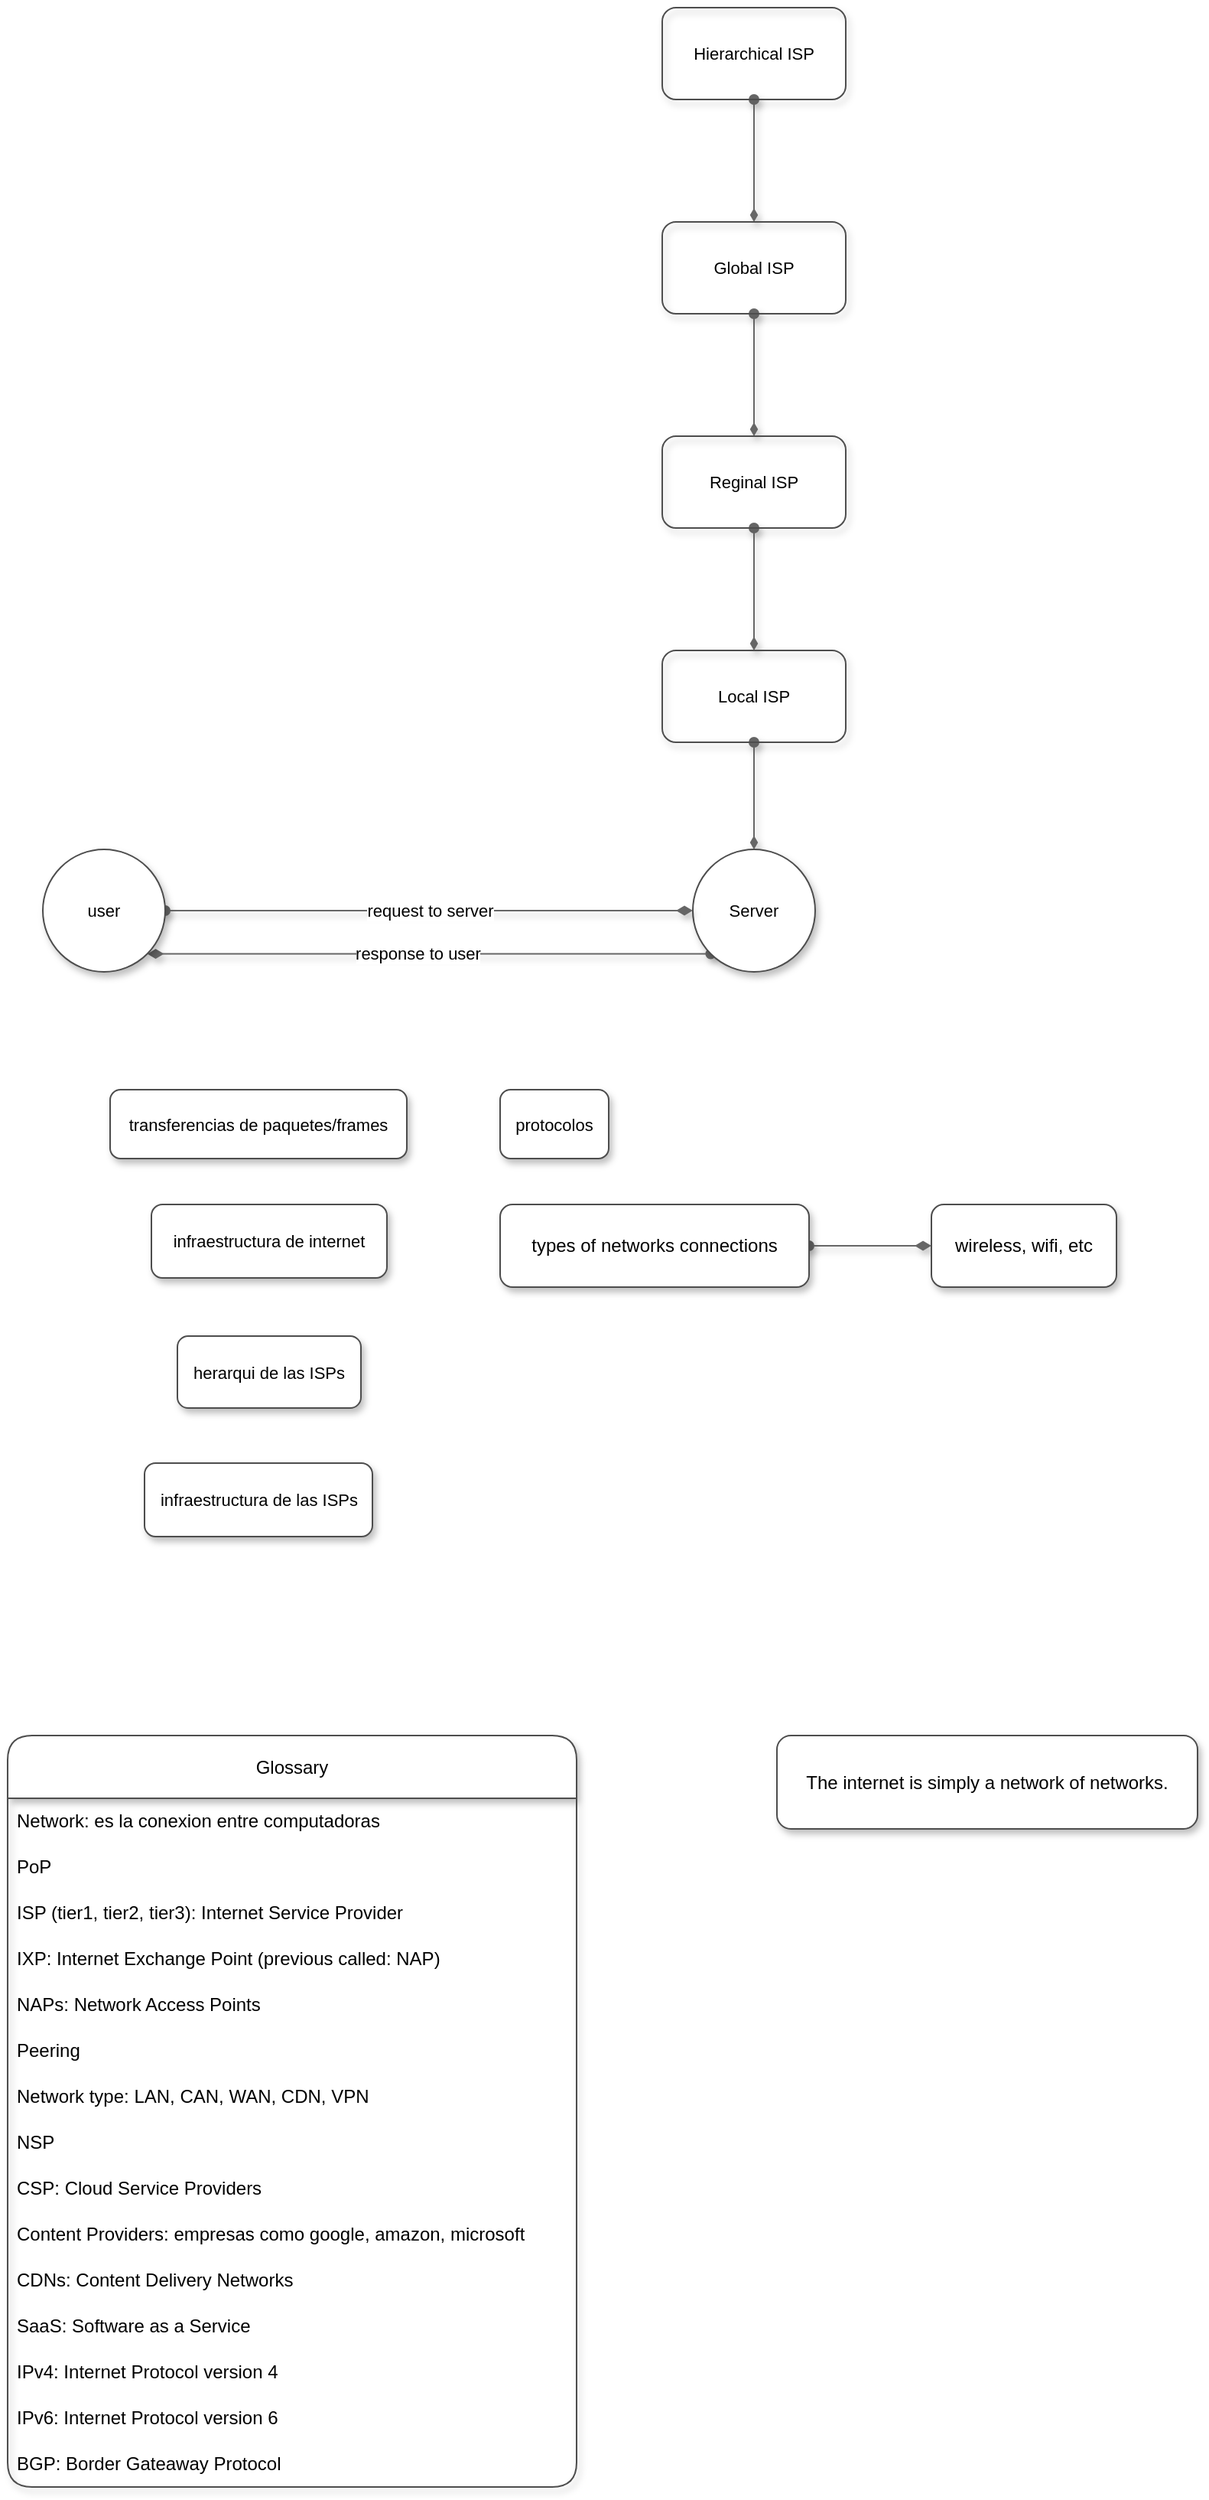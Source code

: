 <mxfile pages="2">
    <diagram id="nm_I5oUm8yvDJpmlCEkh" name="Glossary">
        <mxGraphModel dx="410" dy="562" grid="0" gridSize="10" guides="0" tooltips="1" connect="1" arrows="1" fold="1" page="0" pageScale="1" pageWidth="2000" pageHeight="2000" background="none" math="0" shadow="0">
            <root>
                <mxCell id="0"/>
                <mxCell id="1" parent="0"/>
                <mxCell id="g9G7iI0HpG_0QCxwufOe-1" value="" style="edgeStyle=orthogonalEdgeStyle;shape=connector;rounded=1;orthogonalLoop=1;jettySize=auto;html=1;shadow=1;labelBackgroundColor=default;strokeColor=#666666;fontFamily=Helvetica;fontSize=11;fontColor=default;startArrow=oval;startFill=1;endArrow=diamondThin;endFill=1;" parent="1" source="g9G7iI0HpG_0QCxwufOe-2" target="g9G7iI0HpG_0QCxwufOe-4" edge="1">
                    <mxGeometry relative="1" as="geometry"/>
                </mxCell>
                <mxCell id="g9G7iI0HpG_0QCxwufOe-2" value="Hierarchical ISP" style="whiteSpace=wrap;html=1;rounded=1;shadow=1;strokeColor=#4d4d4d;fontFamily=Helvetica;fontSize=11;fontColor=default;fillColor=none;" parent="1" vertex="1">
                    <mxGeometry x="1017" y="278" width="120" height="60" as="geometry"/>
                </mxCell>
                <mxCell id="g9G7iI0HpG_0QCxwufOe-3" value="" style="edgeStyle=orthogonalEdgeStyle;shape=connector;rounded=1;orthogonalLoop=1;jettySize=auto;html=1;shadow=1;labelBackgroundColor=default;strokeColor=#666666;fontFamily=Helvetica;fontSize=11;fontColor=default;startArrow=oval;startFill=1;endArrow=diamondThin;endFill=1;" parent="1" source="g9G7iI0HpG_0QCxwufOe-4" target="g9G7iI0HpG_0QCxwufOe-6" edge="1">
                    <mxGeometry relative="1" as="geometry"/>
                </mxCell>
                <mxCell id="g9G7iI0HpG_0QCxwufOe-4" value="Global ISP" style="whiteSpace=wrap;html=1;rounded=1;shadow=1;strokeColor=#4d4d4d;fontFamily=Helvetica;fontSize=11;fontColor=default;fillColor=none;" parent="1" vertex="1">
                    <mxGeometry x="1017" y="418" width="120" height="60" as="geometry"/>
                </mxCell>
                <mxCell id="g9G7iI0HpG_0QCxwufOe-5" value="" style="edgeStyle=orthogonalEdgeStyle;shape=connector;rounded=1;orthogonalLoop=1;jettySize=auto;html=1;shadow=1;labelBackgroundColor=default;strokeColor=#666666;fontFamily=Helvetica;fontSize=11;fontColor=default;startArrow=oval;startFill=1;endArrow=diamondThin;endFill=1;" parent="1" source="g9G7iI0HpG_0QCxwufOe-6" target="g9G7iI0HpG_0QCxwufOe-8" edge="1">
                    <mxGeometry relative="1" as="geometry"/>
                </mxCell>
                <mxCell id="g9G7iI0HpG_0QCxwufOe-6" value="Reginal ISP" style="whiteSpace=wrap;html=1;rounded=1;shadow=1;strokeColor=#4d4d4d;fontFamily=Helvetica;fontSize=11;fontColor=default;fillColor=none;" parent="1" vertex="1">
                    <mxGeometry x="1017" y="558" width="120" height="60" as="geometry"/>
                </mxCell>
                <mxCell id="g9G7iI0HpG_0QCxwufOe-7" value="" style="edgeStyle=orthogonalEdgeStyle;shape=connector;rounded=1;orthogonalLoop=1;jettySize=auto;html=1;shadow=1;labelBackgroundColor=default;strokeColor=#666666;fontFamily=Helvetica;fontSize=11;fontColor=default;startArrow=oval;startFill=1;endArrow=diamondThin;endFill=1;" parent="1" source="g9G7iI0HpG_0QCxwufOe-8" target="g9G7iI0HpG_0QCxwufOe-11" edge="1">
                    <mxGeometry relative="1" as="geometry"/>
                </mxCell>
                <mxCell id="g9G7iI0HpG_0QCxwufOe-8" value="Local ISP" style="whiteSpace=wrap;html=1;rounded=1;shadow=1;strokeColor=#4d4d4d;fontFamily=Helvetica;fontSize=11;fontColor=default;fillColor=none;" parent="1" vertex="1">
                    <mxGeometry x="1017" y="698" width="120" height="60" as="geometry"/>
                </mxCell>
                <mxCell id="g9G7iI0HpG_0QCxwufOe-9" style="edgeStyle=orthogonalEdgeStyle;shape=connector;rounded=1;orthogonalLoop=1;jettySize=auto;html=1;exitX=0;exitY=1;exitDx=0;exitDy=0;entryX=1;entryY=1;entryDx=0;entryDy=0;shadow=1;labelBackgroundColor=default;strokeColor=#666666;fontFamily=Helvetica;fontSize=11;fontColor=default;startArrow=oval;startFill=1;endArrow=diamondThin;endFill=1;targetPerimeterSpacing=0;endSize=8;" parent="1" source="g9G7iI0HpG_0QCxwufOe-11" target="g9G7iI0HpG_0QCxwufOe-14" edge="1">
                    <mxGeometry relative="1" as="geometry"/>
                </mxCell>
                <mxCell id="g9G7iI0HpG_0QCxwufOe-10" value="response to user" style="edgeLabel;html=1;align=center;verticalAlign=middle;resizable=0;points=[];fontSize=11;fontFamily=Helvetica;fontColor=default;" parent="g9G7iI0HpG_0QCxwufOe-9" vertex="1" connectable="0">
                    <mxGeometry x="0.238" y="-1" relative="1" as="geometry">
                        <mxPoint x="36" as="offset"/>
                    </mxGeometry>
                </mxCell>
                <mxCell id="g9G7iI0HpG_0QCxwufOe-11" value="Server" style="ellipse;whiteSpace=wrap;html=1;fontSize=11;fillColor=default;strokeColor=#4d4d4d;rounded=1;shadow=1;" parent="1" vertex="1">
                    <mxGeometry x="1037" y="828" width="80" height="80" as="geometry"/>
                </mxCell>
                <mxCell id="g9G7iI0HpG_0QCxwufOe-12" style="edgeStyle=orthogonalEdgeStyle;shape=connector;rounded=1;orthogonalLoop=1;jettySize=auto;html=1;exitX=1;exitY=0.5;exitDx=0;exitDy=0;entryX=0;entryY=0.5;entryDx=0;entryDy=0;shadow=1;labelBackgroundColor=default;strokeColor=#666666;fontFamily=Helvetica;fontSize=11;fontColor=default;startArrow=oval;startFill=1;endArrow=diamondThin;endFill=1;endSize=8;targetPerimeterSpacing=0;" parent="1" source="g9G7iI0HpG_0QCxwufOe-14" target="g9G7iI0HpG_0QCxwufOe-11" edge="1">
                    <mxGeometry relative="1" as="geometry"/>
                </mxCell>
                <mxCell id="g9G7iI0HpG_0QCxwufOe-13" value="request to server" style="edgeLabel;html=1;align=center;verticalAlign=middle;resizable=0;points=[];fontSize=11;fontFamily=Helvetica;fontColor=default;" parent="g9G7iI0HpG_0QCxwufOe-12" vertex="1" connectable="0">
                    <mxGeometry x="-0.115" relative="1" as="geometry">
                        <mxPoint x="20" as="offset"/>
                    </mxGeometry>
                </mxCell>
                <mxCell id="g9G7iI0HpG_0QCxwufOe-14" value="user" style="ellipse;whiteSpace=wrap;html=1;rounded=1;shadow=1;strokeColor=#4d4d4d;fontFamily=Helvetica;fontSize=11;fontColor=default;fillColor=default;" parent="1" vertex="1">
                    <mxGeometry x="612" y="828" width="80" height="80" as="geometry"/>
                </mxCell>
                <mxCell id="g9G7iI0HpG_0QCxwufOe-15" value="transferencias de paquetes/frames" style="whiteSpace=wrap;html=1;rounded=1;shadow=1;strokeColor=#4d4d4d;fontFamily=Helvetica;fontSize=11;fontColor=default;fillColor=default;" parent="1" vertex="1">
                    <mxGeometry x="656" y="985" width="194" height="45" as="geometry"/>
                </mxCell>
                <mxCell id="g9G7iI0HpG_0QCxwufOe-16" value="infraestructura de internet" style="whiteSpace=wrap;html=1;rounded=1;shadow=1;strokeColor=#4d4d4d;fontFamily=Helvetica;fontSize=11;fontColor=default;fillColor=default;" parent="1" vertex="1">
                    <mxGeometry x="683" y="1060" width="154" height="48" as="geometry"/>
                </mxCell>
                <mxCell id="g9G7iI0HpG_0QCxwufOe-17" value="herarqui de las ISPs" style="whiteSpace=wrap;html=1;rounded=1;shadow=1;strokeColor=#4d4d4d;fontFamily=Helvetica;fontSize=11;fontColor=default;fillColor=default;" parent="1" vertex="1">
                    <mxGeometry x="700" y="1146" width="120" height="47" as="geometry"/>
                </mxCell>
                <mxCell id="g9G7iI0HpG_0QCxwufOe-18" value="infraestructura de las ISPs" style="whiteSpace=wrap;html=1;rounded=1;shadow=1;strokeColor=#4d4d4d;fontFamily=Helvetica;fontSize=11;fontColor=default;fillColor=default;" parent="1" vertex="1">
                    <mxGeometry x="678.5" y="1229" width="149" height="48" as="geometry"/>
                </mxCell>
                <mxCell id="g9G7iI0HpG_0QCxwufOe-19" value="protocolos" style="whiteSpace=wrap;html=1;rounded=1;shadow=1;strokeColor=#4d4d4d;fontFamily=Helvetica;fontSize=11;fontColor=default;fillColor=default;" parent="1" vertex="1">
                    <mxGeometry x="911" y="985" width="71" height="45" as="geometry"/>
                </mxCell>
                <mxCell id="HXfrk9vUsK9zLxKEnKdI-2" value="Glossary" style="swimlane;fontStyle=0;childLayout=stackLayout;horizontal=1;startSize=41;horizontalStack=0;resizeParent=1;resizeParentMax=0;resizeLast=0;collapsible=1;marginBottom=0;whiteSpace=wrap;html=1;rounded=1;shadow=1;glass=0;strokeColor=#4D4D4D;fontFamily=Helvetica;fontSize=12;fontColor=default;fillColor=default;swimlaneFillColor=none;perimeterSpacing=0;arcSize=13;" parent="1" vertex="1">
                    <mxGeometry x="589" y="1407" width="372" height="491" as="geometry">
                        <mxRectangle x="589" y="1407" width="316" height="35" as="alternateBounds"/>
                    </mxGeometry>
                </mxCell>
                <mxCell id="HXfrk9vUsK9zLxKEnKdI-4" value="Network: es la conexion entre computadoras" style="text;strokeColor=none;fillColor=none;align=left;verticalAlign=middle;spacingLeft=4;spacingRight=4;overflow=hidden;points=[[0,0.5],[1,0.5]];portConstraint=eastwest;rotatable=0;whiteSpace=wrap;html=1;fontSize=12;fontFamily=Helvetica;fontColor=default;" parent="HXfrk9vUsK9zLxKEnKdI-2" vertex="1">
                    <mxGeometry y="41" width="372" height="30" as="geometry"/>
                </mxCell>
                <mxCell id="aSdMxm2bovARSXM_Pxn7-3" value="PoP" style="text;strokeColor=none;fillColor=none;align=left;verticalAlign=middle;spacingLeft=4;spacingRight=4;overflow=hidden;points=[[0,0.5],[1,0.5]];portConstraint=eastwest;rotatable=0;whiteSpace=wrap;html=1;fontSize=12;fontFamily=Helvetica;fontColor=default;" parent="HXfrk9vUsK9zLxKEnKdI-2" vertex="1">
                    <mxGeometry y="71" width="372" height="30" as="geometry"/>
                </mxCell>
                <mxCell id="HXfrk9vUsK9zLxKEnKdI-7" value="ISP (tier1, tier2, tier3): Internet Service Provider" style="text;strokeColor=none;fillColor=none;align=left;verticalAlign=middle;spacingLeft=4;spacingRight=4;overflow=hidden;points=[[0,0.5],[1,0.5]];portConstraint=eastwest;rotatable=0;whiteSpace=wrap;html=1;fontSize=12;fontFamily=Helvetica;fontColor=default;" parent="HXfrk9vUsK9zLxKEnKdI-2" vertex="1">
                    <mxGeometry y="101" width="372" height="30" as="geometry"/>
                </mxCell>
                <mxCell id="aSdMxm2bovARSXM_Pxn7-1" value="IXP: Internet Exchange Point (previous called: NAP)" style="text;strokeColor=none;fillColor=none;align=left;verticalAlign=middle;spacingLeft=4;spacingRight=4;overflow=hidden;points=[[0,0.5],[1,0.5]];portConstraint=eastwest;rotatable=0;whiteSpace=wrap;html=1;fontSize=12;fontFamily=Helvetica;fontColor=default;" parent="HXfrk9vUsK9zLxKEnKdI-2" vertex="1">
                    <mxGeometry y="131" width="372" height="30" as="geometry"/>
                </mxCell>
                <mxCell id="bV-PHr-FAFBo1mAP9RrM-1" value="NAPs: Network Access Points" style="text;strokeColor=none;fillColor=none;align=left;verticalAlign=middle;spacingLeft=4;spacingRight=4;overflow=hidden;points=[[0,0.5],[1,0.5]];portConstraint=eastwest;rotatable=0;whiteSpace=wrap;html=1;fontSize=12;fontFamily=Helvetica;fontColor=default;" parent="HXfrk9vUsK9zLxKEnKdI-2" vertex="1">
                    <mxGeometry y="161" width="372" height="30" as="geometry"/>
                </mxCell>
                <mxCell id="aSdMxm2bovARSXM_Pxn7-2" value="Peering" style="text;strokeColor=none;fillColor=none;align=left;verticalAlign=middle;spacingLeft=4;spacingRight=4;overflow=hidden;points=[[0,0.5],[1,0.5]];portConstraint=eastwest;rotatable=0;whiteSpace=wrap;html=1;fontSize=12;fontFamily=Helvetica;fontColor=default;" parent="HXfrk9vUsK9zLxKEnKdI-2" vertex="1">
                    <mxGeometry y="191" width="372" height="30" as="geometry"/>
                </mxCell>
                <mxCell id="aSdMxm2bovARSXM_Pxn7-4" value="Network type: LAN, CAN, WAN, CDN, VPN" style="text;strokeColor=none;fillColor=none;align=left;verticalAlign=middle;spacingLeft=4;spacingRight=4;overflow=hidden;points=[[0,0.5],[1,0.5]];portConstraint=eastwest;rotatable=0;whiteSpace=wrap;html=1;fontSize=12;fontFamily=Helvetica;fontColor=default;" parent="HXfrk9vUsK9zLxKEnKdI-2" vertex="1">
                    <mxGeometry y="221" width="372" height="30" as="geometry"/>
                </mxCell>
                <mxCell id="aSdMxm2bovARSXM_Pxn7-5" value="NSP" style="text;strokeColor=none;fillColor=none;align=left;verticalAlign=middle;spacingLeft=4;spacingRight=4;overflow=hidden;points=[[0,0.5],[1,0.5]];portConstraint=eastwest;rotatable=0;whiteSpace=wrap;html=1;fontSize=12;fontFamily=Helvetica;fontColor=default;" parent="HXfrk9vUsK9zLxKEnKdI-2" vertex="1">
                    <mxGeometry y="251" width="372" height="30" as="geometry"/>
                </mxCell>
                <mxCell id="9TeaibXrsv2c9pvggGXw-1" value="CSP: Cloud Service Providers" style="text;strokeColor=none;fillColor=none;align=left;verticalAlign=middle;spacingLeft=4;spacingRight=4;overflow=hidden;points=[[0,0.5],[1,0.5]];portConstraint=eastwest;rotatable=0;whiteSpace=wrap;html=1;fontSize=12;fontFamily=Helvetica;fontColor=default;" parent="HXfrk9vUsK9zLxKEnKdI-2" vertex="1">
                    <mxGeometry y="281" width="372" height="30" as="geometry"/>
                </mxCell>
                <mxCell id="9TeaibXrsv2c9pvggGXw-2" value="Content Providers: empresas como google, amazon, microsoft" style="text;strokeColor=none;fillColor=none;align=left;verticalAlign=middle;spacingLeft=4;spacingRight=4;overflow=hidden;points=[[0,0.5],[1,0.5]];portConstraint=eastwest;rotatable=0;whiteSpace=wrap;html=1;fontSize=12;fontFamily=Helvetica;fontColor=default;" parent="HXfrk9vUsK9zLxKEnKdI-2" vertex="1">
                    <mxGeometry y="311" width="372" height="30" as="geometry"/>
                </mxCell>
                <mxCell id="9TeaibXrsv2c9pvggGXw-3" value="CDNs: Content Delivery Networks" style="text;strokeColor=none;fillColor=none;align=left;verticalAlign=middle;spacingLeft=4;spacingRight=4;overflow=hidden;points=[[0,0.5],[1,0.5]];portConstraint=eastwest;rotatable=0;whiteSpace=wrap;html=1;fontSize=12;fontFamily=Helvetica;fontColor=default;" parent="HXfrk9vUsK9zLxKEnKdI-2" vertex="1">
                    <mxGeometry y="341" width="372" height="30" as="geometry"/>
                </mxCell>
                <mxCell id="Gcp2PEHw1jMbQuYz9AIb-1" value="SaaS: Software as a Service" style="text;strokeColor=none;fillColor=none;align=left;verticalAlign=middle;spacingLeft=4;spacingRight=4;overflow=hidden;points=[[0,0.5],[1,0.5]];portConstraint=eastwest;rotatable=0;whiteSpace=wrap;html=1;fontSize=12;fontFamily=Helvetica;fontColor=default;" parent="HXfrk9vUsK9zLxKEnKdI-2" vertex="1">
                    <mxGeometry y="371" width="372" height="30" as="geometry"/>
                </mxCell>
                <mxCell id="6dCP618uomX1dRk779X9-1" value="IPv4: Internet Protocol version 4" style="text;strokeColor=none;fillColor=none;align=left;verticalAlign=middle;spacingLeft=4;spacingRight=4;overflow=hidden;points=[[0,0.5],[1,0.5]];portConstraint=eastwest;rotatable=0;whiteSpace=wrap;html=1;fontSize=12;fontFamily=Helvetica;fontColor=default;" parent="HXfrk9vUsK9zLxKEnKdI-2" vertex="1">
                    <mxGeometry y="401" width="372" height="30" as="geometry"/>
                </mxCell>
                <mxCell id="6dCP618uomX1dRk779X9-2" value="IPv6: Internet Protocol version 6" style="text;strokeColor=none;fillColor=none;align=left;verticalAlign=middle;spacingLeft=4;spacingRight=4;overflow=hidden;points=[[0,0.5],[1,0.5]];portConstraint=eastwest;rotatable=0;whiteSpace=wrap;html=1;fontSize=12;fontFamily=Helvetica;fontColor=default;" parent="HXfrk9vUsK9zLxKEnKdI-2" vertex="1">
                    <mxGeometry y="431" width="372" height="30" as="geometry"/>
                </mxCell>
                <mxCell id="yjs172Wzdyxb_vyXuX-e-1" value="BGP: Border Gateaway Protocol" style="text;strokeColor=none;fillColor=none;align=left;verticalAlign=middle;spacingLeft=4;spacingRight=4;overflow=hidden;points=[[0,0.5],[1,0.5]];portConstraint=eastwest;rotatable=0;whiteSpace=wrap;html=1;fontSize=12;fontFamily=Helvetica;fontColor=default;" parent="HXfrk9vUsK9zLxKEnKdI-2" vertex="1">
                    <mxGeometry y="461" width="372" height="30" as="geometry"/>
                </mxCell>
                <mxCell id="Lq5ymNcpr2XdgI5o9eKD-2" value="" style="edgeStyle=orthogonalEdgeStyle;shape=connector;rounded=1;orthogonalLoop=1;jettySize=auto;html=1;shadow=1;labelBackgroundColor=default;strokeColor=#666666;fontFamily=Helvetica;fontSize=12;fontColor=default;startArrow=oval;startFill=1;endArrow=diamondThin;endFill=1;endSize=8;targetPerimeterSpacing=0;" parent="1" source="HXfrk9vUsK9zLxKEnKdI-8" target="Lq5ymNcpr2XdgI5o9eKD-1" edge="1">
                    <mxGeometry relative="1" as="geometry"/>
                </mxCell>
                <mxCell id="HXfrk9vUsK9zLxKEnKdI-8" value="types of networks connections" style="whiteSpace=wrap;html=1;rounded=1;shadow=1;glass=0;strokeColor=#4D4D4D;fontFamily=Helvetica;fontSize=12;fontColor=default;fillColor=default;" parent="1" vertex="1">
                    <mxGeometry x="911" y="1060" width="202" height="54" as="geometry"/>
                </mxCell>
                <mxCell id="SsRfXk6gL8pvYfO7eZK_-2" value="The internet is simply a network of networks." style="whiteSpace=wrap;html=1;rounded=1;shadow=1;glass=0;strokeColor=#4D4D4D;fontFamily=Helvetica;fontSize=12;fontColor=default;fillColor=default;" parent="1" vertex="1">
                    <mxGeometry x="1092" y="1407" width="275" height="61" as="geometry"/>
                </mxCell>
                <mxCell id="Lq5ymNcpr2XdgI5o9eKD-1" value="wireless, wifi, etc" style="whiteSpace=wrap;html=1;rounded=1;shadow=1;glass=0;strokeColor=#4D4D4D;fontFamily=Helvetica;fontSize=12;fontColor=default;fillColor=default;" parent="1" vertex="1">
                    <mxGeometry x="1193" y="1060" width="121" height="54" as="geometry"/>
                </mxCell>
            </root>
        </mxGraphModel>
    </diagram>
    <diagram name="Internet Infrastructure" id="HZ2YlDscs2VIzw3VFv0S">
        <mxGraphModel dx="3225" dy="2205" grid="0" gridSize="10" guides="0" tooltips="0" connect="1" arrows="1" fold="1" page="0" pageScale="1" pageWidth="2000" pageHeight="2000" background="none" math="0" shadow="0">
            <root>
                <mxCell id="0"/>
                <mxCell id="1" parent="0"/>
                <mxCell id="IYJgL3IHXk_8q3UymQEh-7" value="" style="whiteSpace=wrap;html=1;rounded=1;shadow=1;glass=0;strokeColor=none;fontFamily=Helvetica;fontSize=12;fontColor=default;fillColor=default;gradientColor=#FF66FF;opacity=10;gradientDirection=north;movable=0;resizable=0;rotatable=0;deletable=0;editable=0;locked=1;connectable=0;" parent="1" vertex="1">
                    <mxGeometry x="1222" y="-239" width="221" height="611" as="geometry"/>
                </mxCell>
                <mxCell id="IYJgL3IHXk_8q3UymQEh-5" value="" style="whiteSpace=wrap;html=1;rounded=1;shadow=1;glass=0;strokeColor=none;fontFamily=Helvetica;fontSize=12;fontColor=default;fillColor=default;gradientColor=#3333FF;opacity=10;gradientDirection=north;movable=0;resizable=0;rotatable=0;deletable=0;editable=0;locked=1;connectable=0;" parent="1" vertex="1">
                    <mxGeometry x="936" y="-243" width="221" height="627" as="geometry"/>
                </mxCell>
                <mxCell id="IYJgL3IHXk_8q3UymQEh-1" value="" style="whiteSpace=wrap;html=1;rounded=1;shadow=1;glass=0;strokeColor=none;fontFamily=Helvetica;fontSize=12;fontColor=default;fillColor=default;gradientColor=#66FFB3;opacity=10;gradientDirection=north;movable=0;resizable=0;rotatable=0;deletable=0;editable=0;locked=1;connectable=0;" parent="1" vertex="1">
                    <mxGeometry x="646" y="-244" width="221" height="658" as="geometry"/>
                </mxCell>
                <mxCell id="ZoD3rSOD_qYbwtEzPaGm-88" value="" style="ellipse;whiteSpace=wrap;html=1;aspect=fixed;rounded=1;fontFamily=Helvetica;fontSize=11;fontColor=default;strokeColor=#4d4d4d;fillColor=none;shadow=1;movable=0;resizable=0;rotatable=0;deletable=0;editable=0;locked=1;connectable=0;" parent="1" vertex="1">
                    <mxGeometry x="-290" y="488" width="583" height="583" as="geometry"/>
                </mxCell>
                <mxCell id="ZoD3rSOD_qYbwtEzPaGm-69" value="" style="ellipse;whiteSpace=wrap;html=1;aspect=fixed;rounded=1;fontFamily=Helvetica;fontSize=11;fontColor=default;strokeColor=#4d4d4d;fillColor=none;shadow=1;movable=0;resizable=0;rotatable=0;deletable=0;editable=0;locked=1;connectable=0;" parent="1" vertex="1">
                    <mxGeometry x="-247" y="-285" width="557" height="557" as="geometry"/>
                </mxCell>
                <mxCell id="ZoD3rSOD_qYbwtEzPaGm-2" style="rounded=1;orthogonalLoop=1;jettySize=auto;html=1;exitX=1;exitY=0.5;exitDx=0;exitDy=0;elbow=vertical;edgeStyle=orthogonalEdgeStyle;endArrow=diamondThin;endFill=1;strokeColor=none;" parent="1" source="ZoD3rSOD_qYbwtEzPaGm-79" edge="1">
                    <mxGeometry relative="1" as="geometry">
                        <mxPoint x="461" y="132" as="targetPoint"/>
                        <mxPoint x="71" y="-102" as="sourcePoint"/>
                    </mxGeometry>
                </mxCell>
                <mxCell id="ZoD3rSOD_qYbwtEzPaGm-33" style="edgeStyle=orthogonalEdgeStyle;shape=connector;rounded=1;orthogonalLoop=1;jettySize=auto;html=1;exitX=0.5;exitY=1;exitDx=0;exitDy=0;shadow=1;labelBackgroundColor=default;strokeColor=#666666;fontFamily=Helvetica;fontSize=11;fontColor=default;startArrow=oval;startFill=1;endArrow=diamondThin;endFill=1;" parent="1" source="ZoD3rSOD_qYbwtEzPaGm-21" edge="1">
                    <mxGeometry relative="1" as="geometry">
                        <mxPoint x="-22.308" y="-122.769" as="targetPoint"/>
                    </mxGeometry>
                </mxCell>
                <mxCell id="ZoD3rSOD_qYbwtEzPaGm-21" value="PC" style="rounded=1;whiteSpace=wrap;html=1;strokeColor=#4D4D4D;shadow=1;glass=0;" parent="1" vertex="1">
                    <mxGeometry x="-41" y="-177" width="38" height="28" as="geometry"/>
                </mxCell>
                <mxCell id="ZoD3rSOD_qYbwtEzPaGm-30" style="edgeStyle=orthogonalEdgeStyle;shape=connector;rounded=1;orthogonalLoop=1;jettySize=auto;html=1;exitX=0;exitY=0.5;exitDx=0;exitDy=0;entryX=0.75;entryY=1;entryDx=0;entryDy=0;shadow=1;labelBackgroundColor=default;strokeColor=#666666;fontFamily=Helvetica;fontSize=11;fontColor=default;startArrow=oval;startFill=1;endArrow=diamondThin;endFill=1;" parent="1" source="ZoD3rSOD_qYbwtEzPaGm-22" target="ZoD3rSOD_qYbwtEzPaGm-26" edge="1">
                    <mxGeometry relative="1" as="geometry"/>
                </mxCell>
                <mxCell id="ZoD3rSOD_qYbwtEzPaGm-22" value="PC" style="rounded=1;whiteSpace=wrap;html=1;strokeColor=#4D4D4D;shadow=1;glass=0;" parent="1" vertex="1">
                    <mxGeometry x="34" y="-79" width="38" height="28" as="geometry"/>
                </mxCell>
                <mxCell id="ZoD3rSOD_qYbwtEzPaGm-29" style="edgeStyle=orthogonalEdgeStyle;shape=connector;rounded=1;orthogonalLoop=1;jettySize=auto;html=1;exitX=0.5;exitY=0;exitDx=0;exitDy=0;entryX=0.5;entryY=1;entryDx=0;entryDy=0;shadow=1;labelBackgroundColor=default;strokeColor=#666666;fontFamily=Helvetica;fontSize=11;fontColor=default;startArrow=oval;startFill=1;endArrow=diamondThin;endFill=1;" parent="1" source="ZoD3rSOD_qYbwtEzPaGm-23" target="ZoD3rSOD_qYbwtEzPaGm-26" edge="1">
                    <mxGeometry relative="1" as="geometry"/>
                </mxCell>
                <mxCell id="ZoD3rSOD_qYbwtEzPaGm-23" value="PC" style="rounded=1;whiteSpace=wrap;html=1;strokeColor=#4D4D4D;shadow=1;glass=0;" parent="1" vertex="1">
                    <mxGeometry x="-44" y="-57" width="38" height="28" as="geometry"/>
                </mxCell>
                <mxCell id="ZoD3rSOD_qYbwtEzPaGm-34" style="edgeStyle=orthogonalEdgeStyle;shape=connector;rounded=1;orthogonalLoop=1;jettySize=auto;html=1;exitX=1;exitY=0.5;exitDx=0;exitDy=0;entryX=0.25;entryY=0;entryDx=0;entryDy=0;shadow=1;labelBackgroundColor=default;strokeColor=#666666;fontFamily=Helvetica;fontSize=11;fontColor=default;startArrow=oval;startFill=1;endArrow=diamondThin;endFill=1;" parent="1" source="ZoD3rSOD_qYbwtEzPaGm-24" target="ZoD3rSOD_qYbwtEzPaGm-26" edge="1">
                    <mxGeometry relative="1" as="geometry"/>
                </mxCell>
                <mxCell id="ZoD3rSOD_qYbwtEzPaGm-24" value="PC" style="rounded=1;whiteSpace=wrap;html=1;strokeColor=#4D4D4D;shadow=1;glass=0;" parent="1" vertex="1">
                    <mxGeometry x="-132" y="-158" width="38" height="28" as="geometry"/>
                </mxCell>
                <mxCell id="ZoD3rSOD_qYbwtEzPaGm-28" style="edgeStyle=orthogonalEdgeStyle;shape=connector;rounded=1;orthogonalLoop=1;jettySize=auto;html=1;exitX=1;exitY=0.5;exitDx=0;exitDy=0;entryX=0.25;entryY=1;entryDx=0;entryDy=0;shadow=1;labelBackgroundColor=default;strokeColor=#666666;fontFamily=Helvetica;fontSize=11;fontColor=default;startArrow=oval;startFill=1;endArrow=diamondThin;endFill=1;" parent="1" source="ZoD3rSOD_qYbwtEzPaGm-25" target="ZoD3rSOD_qYbwtEzPaGm-26" edge="1">
                    <mxGeometry relative="1" as="geometry"/>
                </mxCell>
                <mxCell id="ZoD3rSOD_qYbwtEzPaGm-25" value="PC" style="rounded=1;whiteSpace=wrap;html=1;strokeColor=#4D4D4D;shadow=1;glass=0;" parent="1" vertex="1">
                    <mxGeometry x="-128" y="-79" width="38" height="28" as="geometry"/>
                </mxCell>
                <mxCell id="ZoD3rSOD_qYbwtEzPaGm-66" style="edgeStyle=orthogonalEdgeStyle;shape=connector;rounded=1;orthogonalLoop=1;jettySize=auto;html=1;exitX=1;exitY=0.5;exitDx=0;exitDy=0;entryX=0.5;entryY=0;entryDx=0;entryDy=0;shadow=1;labelBackgroundColor=default;strokeColor=#666666;fontFamily=Helvetica;fontSize=11;fontColor=default;startArrow=oval;startFill=1;endArrow=diamondThin;endFill=1;" parent="1" source="ZoD3rSOD_qYbwtEzPaGm-26" target="ZoD3rSOD_qYbwtEzPaGm-64" edge="1">
                    <mxGeometry relative="1" as="geometry"/>
                </mxCell>
                <mxCell id="ZoD3rSOD_qYbwtEzPaGm-26" value="Switch" style="rounded=1;whiteSpace=wrap;html=1;strokeColor=#4D4D4D;shadow=1;glass=0;" parent="1" vertex="1">
                    <mxGeometry x="-78" y="-122" width="106" height="30" as="geometry"/>
                </mxCell>
                <mxCell id="ZoD3rSOD_qYbwtEzPaGm-31" style="edgeStyle=orthogonalEdgeStyle;shape=connector;rounded=1;orthogonalLoop=1;jettySize=auto;html=1;exitX=0;exitY=0.5;exitDx=0;exitDy=0;entryX=0.75;entryY=0;entryDx=0;entryDy=0;shadow=1;labelBackgroundColor=default;strokeColor=#666666;fontFamily=Helvetica;fontSize=11;fontColor=default;startArrow=oval;startFill=1;endArrow=diamondThin;endFill=1;" parent="1" source="ZoD3rSOD_qYbwtEzPaGm-27" target="ZoD3rSOD_qYbwtEzPaGm-26" edge="1">
                    <mxGeometry relative="1" as="geometry"/>
                </mxCell>
                <mxCell id="ZoD3rSOD_qYbwtEzPaGm-27" value="PC" style="rounded=1;whiteSpace=wrap;html=1;strokeColor=#4D4D4D;shadow=1;glass=0;" parent="1" vertex="1">
                    <mxGeometry x="40" y="-158" width="38" height="28" as="geometry"/>
                </mxCell>
                <mxCell id="ZoD3rSOD_qYbwtEzPaGm-48" style="edgeStyle=orthogonalEdgeStyle;shape=connector;rounded=1;orthogonalLoop=1;jettySize=auto;html=1;exitX=0.5;exitY=1;exitDx=0;exitDy=0;shadow=1;labelBackgroundColor=default;strokeColor=#666666;fontFamily=Helvetica;fontSize=11;fontColor=default;startArrow=oval;startFill=1;endArrow=diamondThin;endFill=1;" parent="1" source="ZoD3rSOD_qYbwtEzPaGm-49" edge="1">
                    <mxGeometry relative="1" as="geometry">
                        <mxPoint x="-28.308" y="75.231" as="targetPoint"/>
                    </mxGeometry>
                </mxCell>
                <mxCell id="ZoD3rSOD_qYbwtEzPaGm-49" value="PC" style="rounded=1;whiteSpace=wrap;html=1;strokeColor=#4D4D4D;shadow=1;glass=0;" parent="1" vertex="1">
                    <mxGeometry x="-47" y="21" width="38" height="28" as="geometry"/>
                </mxCell>
                <mxCell id="ZoD3rSOD_qYbwtEzPaGm-50" style="edgeStyle=orthogonalEdgeStyle;shape=connector;rounded=1;orthogonalLoop=1;jettySize=auto;html=1;exitX=0;exitY=0.5;exitDx=0;exitDy=0;entryX=0.75;entryY=1;entryDx=0;entryDy=0;shadow=1;labelBackgroundColor=default;strokeColor=#666666;fontFamily=Helvetica;fontSize=11;fontColor=default;startArrow=oval;startFill=1;endArrow=diamondThin;endFill=1;" parent="1" source="ZoD3rSOD_qYbwtEzPaGm-51" target="ZoD3rSOD_qYbwtEzPaGm-58" edge="1">
                    <mxGeometry relative="1" as="geometry"/>
                </mxCell>
                <mxCell id="ZoD3rSOD_qYbwtEzPaGm-51" value="PC" style="rounded=1;whiteSpace=wrap;html=1;strokeColor=#4D4D4D;shadow=1;glass=0;" parent="1" vertex="1">
                    <mxGeometry x="28" y="119" width="38" height="28" as="geometry"/>
                </mxCell>
                <mxCell id="ZoD3rSOD_qYbwtEzPaGm-52" style="edgeStyle=orthogonalEdgeStyle;shape=connector;rounded=1;orthogonalLoop=1;jettySize=auto;html=1;exitX=0.5;exitY=0;exitDx=0;exitDy=0;entryX=0.5;entryY=1;entryDx=0;entryDy=0;shadow=1;labelBackgroundColor=default;strokeColor=#666666;fontFamily=Helvetica;fontSize=11;fontColor=default;startArrow=oval;startFill=1;endArrow=diamondThin;endFill=1;" parent="1" source="ZoD3rSOD_qYbwtEzPaGm-53" target="ZoD3rSOD_qYbwtEzPaGm-58" edge="1">
                    <mxGeometry relative="1" as="geometry"/>
                </mxCell>
                <mxCell id="ZoD3rSOD_qYbwtEzPaGm-53" value="PC" style="rounded=1;whiteSpace=wrap;html=1;strokeColor=#4D4D4D;shadow=1;glass=0;" parent="1" vertex="1">
                    <mxGeometry x="-50" y="141" width="38" height="28" as="geometry"/>
                </mxCell>
                <mxCell id="ZoD3rSOD_qYbwtEzPaGm-54" style="edgeStyle=orthogonalEdgeStyle;shape=connector;rounded=1;orthogonalLoop=1;jettySize=auto;html=1;exitX=1;exitY=0.5;exitDx=0;exitDy=0;entryX=0.25;entryY=0;entryDx=0;entryDy=0;shadow=1;labelBackgroundColor=default;strokeColor=#666666;fontFamily=Helvetica;fontSize=11;fontColor=default;startArrow=oval;startFill=1;endArrow=diamondThin;endFill=1;" parent="1" source="ZoD3rSOD_qYbwtEzPaGm-55" target="ZoD3rSOD_qYbwtEzPaGm-58" edge="1">
                    <mxGeometry relative="1" as="geometry"/>
                </mxCell>
                <mxCell id="ZoD3rSOD_qYbwtEzPaGm-55" value="PC" style="rounded=1;whiteSpace=wrap;html=1;strokeColor=#4D4D4D;shadow=1;glass=0;" parent="1" vertex="1">
                    <mxGeometry x="-138" y="40" width="38" height="28" as="geometry"/>
                </mxCell>
                <mxCell id="ZoD3rSOD_qYbwtEzPaGm-56" style="edgeStyle=orthogonalEdgeStyle;shape=connector;rounded=1;orthogonalLoop=1;jettySize=auto;html=1;exitX=1;exitY=0.5;exitDx=0;exitDy=0;entryX=0.25;entryY=1;entryDx=0;entryDy=0;shadow=1;labelBackgroundColor=default;strokeColor=#666666;fontFamily=Helvetica;fontSize=11;fontColor=default;startArrow=oval;startFill=1;endArrow=diamondThin;endFill=1;" parent="1" source="ZoD3rSOD_qYbwtEzPaGm-57" target="ZoD3rSOD_qYbwtEzPaGm-58" edge="1">
                    <mxGeometry relative="1" as="geometry"/>
                </mxCell>
                <mxCell id="ZoD3rSOD_qYbwtEzPaGm-57" value="PC" style="rounded=1;whiteSpace=wrap;html=1;strokeColor=#4D4D4D;shadow=1;glass=0;" parent="1" vertex="1">
                    <mxGeometry x="-134" y="119" width="38" height="28" as="geometry"/>
                </mxCell>
                <mxCell id="ZoD3rSOD_qYbwtEzPaGm-67" style="edgeStyle=orthogonalEdgeStyle;shape=connector;rounded=1;orthogonalLoop=1;jettySize=auto;html=1;exitX=1;exitY=0.5;exitDx=0;exitDy=0;entryX=0.5;entryY=1;entryDx=0;entryDy=0;shadow=1;labelBackgroundColor=default;strokeColor=#666666;fontFamily=Helvetica;fontSize=11;fontColor=default;startArrow=oval;startFill=1;endArrow=diamondThin;endFill=1;" parent="1" source="ZoD3rSOD_qYbwtEzPaGm-58" target="ZoD3rSOD_qYbwtEzPaGm-64" edge="1">
                    <mxGeometry relative="1" as="geometry"/>
                </mxCell>
                <mxCell id="ZoD3rSOD_qYbwtEzPaGm-58" value="Switch" style="rounded=1;whiteSpace=wrap;html=1;strokeColor=#4D4D4D;shadow=1;glass=0;" parent="1" vertex="1">
                    <mxGeometry x="-84" y="76" width="106" height="30" as="geometry"/>
                </mxCell>
                <mxCell id="ZoD3rSOD_qYbwtEzPaGm-59" style="edgeStyle=orthogonalEdgeStyle;shape=connector;rounded=1;orthogonalLoop=1;jettySize=auto;html=1;exitX=0;exitY=0.5;exitDx=0;exitDy=0;entryX=0.75;entryY=0;entryDx=0;entryDy=0;shadow=1;labelBackgroundColor=default;strokeColor=#666666;fontFamily=Helvetica;fontSize=11;fontColor=default;startArrow=oval;startFill=1;endArrow=diamondThin;endFill=1;" parent="1" source="ZoD3rSOD_qYbwtEzPaGm-60" target="ZoD3rSOD_qYbwtEzPaGm-58" edge="1">
                    <mxGeometry relative="1" as="geometry"/>
                </mxCell>
                <mxCell id="ZoD3rSOD_qYbwtEzPaGm-60" value="PC" style="rounded=1;whiteSpace=wrap;html=1;strokeColor=#4D4D4D;shadow=1;glass=0;" parent="1" vertex="1">
                    <mxGeometry x="34" y="40" width="38" height="28" as="geometry"/>
                </mxCell>
                <mxCell id="ZoD3rSOD_qYbwtEzPaGm-77" style="edgeStyle=orthogonalEdgeStyle;shape=connector;rounded=1;orthogonalLoop=1;jettySize=auto;html=1;exitX=1;exitY=0.5;exitDx=0;exitDy=0;entryX=0;entryY=0.5;entryDx=0;entryDy=0;shadow=1;labelBackgroundColor=default;strokeColor=#666666;fontFamily=Helvetica;fontSize=11;fontColor=default;startArrow=oval;startFill=1;endArrow=diamondThin;endFill=1;" parent="1" source="ZoD3rSOD_qYbwtEzPaGm-64" target="ZoD3rSOD_qYbwtEzPaGm-75" edge="1">
                    <mxGeometry relative="1" as="geometry"/>
                </mxCell>
                <mxCell id="ZoD3rSOD_qYbwtEzPaGm-78" style="shape=connector;rounded=1;orthogonalLoop=1;jettySize=auto;html=1;exitX=0.5;exitY=1;exitDx=0;exitDy=0;shadow=1;labelBackgroundColor=default;strokeColor=#666666;fontFamily=Helvetica;fontSize=11;fontColor=default;startArrow=oval;startFill=1;endArrow=diamondThin;endFill=1;entryX=0.5;entryY=0;entryDx=0;entryDy=0;dashed=1;" parent="1" source="ZoD3rSOD_qYbwtEzPaGm-64" target="ZoD3rSOD_qYbwtEzPaGm-79" edge="1">
                    <mxGeometry relative="1" as="geometry">
                        <mxPoint x="339.364" y="143.182" as="targetPoint"/>
                    </mxGeometry>
                </mxCell>
                <mxCell id="ZoD3rSOD_qYbwtEzPaGm-64" value="Switch" style="rounded=1;whiteSpace=wrap;html=1;strokeColor=#4D4D4D;shadow=1;glass=0;" parent="1" vertex="1">
                    <mxGeometry x="174" y="-14" width="98" height="30" as="geometry"/>
                </mxCell>
                <mxCell id="ZoD3rSOD_qYbwtEzPaGm-70" value="LAN" style="text;strokeColor=none;fillColor=none;align=center;verticalAlign=middle;whiteSpace=wrap;rounded=0;fontSize=51;fontFamily=Helvetica;fontColor=default;horizontal=1;labelBorderColor=none;html=1;fontStyle=1" parent="1" vertex="1">
                    <mxGeometry x="-30" y="-374" width="118.5" height="61" as="geometry"/>
                </mxCell>
                <mxCell id="ZoD3rSOD_qYbwtEzPaGm-71" value="(Local Area Network)" style="text;html=1;strokeColor=none;fillColor=none;align=center;verticalAlign=middle;whiteSpace=wrap;rounded=0;fontSize=11;fontFamily=Helvetica;fontColor=default;" parent="1" vertex="1">
                    <mxGeometry x="-30" y="-315" width="123" height="22" as="geometry"/>
                </mxCell>
                <mxCell id="ZoD3rSOD_qYbwtEzPaGm-76" value="" style="rounded=1;orthogonalLoop=1;jettySize=auto;html=1;exitX=1;exitY=0.5;exitDx=0;exitDy=0;elbow=vertical;edgeStyle=orthogonalEdgeStyle;endArrow=diamondThin;endFill=1;strokeColor=none;" parent="1" target="ZoD3rSOD_qYbwtEzPaGm-75" edge="1">
                    <mxGeometry relative="1" as="geometry">
                        <mxPoint x="461" y="132" as="targetPoint"/>
                        <mxPoint x="71" y="-102" as="sourcePoint"/>
                    </mxGeometry>
                </mxCell>
                <mxCell id="ZoD3rSOD_qYbwtEzPaGm-80" style="shape=connector;rounded=1;orthogonalLoop=1;jettySize=auto;html=1;exitX=0.5;exitY=1;exitDx=0;exitDy=0;shadow=1;labelBackgroundColor=default;strokeColor=#666666;fontFamily=Helvetica;fontSize=11;fontColor=default;startArrow=oval;startFill=1;endArrow=diamondThin;endFill=1;entryX=0.5;entryY=0;entryDx=0;entryDy=0;dashed=1;" parent="1" source="ZoD3rSOD_qYbwtEzPaGm-75" target="ZoD3rSOD_qYbwtEzPaGm-79" edge="1">
                    <mxGeometry relative="1" as="geometry">
                        <mxPoint x="454.818" y="115.0" as="targetPoint"/>
                    </mxGeometry>
                </mxCell>
                <mxCell id="Nfl1iymzb4Pi5jRLP_H4-1" style="edgeStyle=orthogonalEdgeStyle;shape=connector;rounded=1;orthogonalLoop=1;jettySize=auto;html=1;exitX=1;exitY=0.5;exitDx=0;exitDy=0;entryX=0;entryY=0.5;entryDx=0;entryDy=0;shadow=1;labelBackgroundColor=default;strokeColor=#666666;fontFamily=Helvetica;fontSize=11;fontColor=default;startArrow=oval;startFill=1;endArrow=diamondThin;endFill=1;endSize=8;targetPerimeterSpacing=0;" parent="1" source="ZoD3rSOD_qYbwtEzPaGm-75" target="ZoD3rSOD_qYbwtEzPaGm-84" edge="1">
                    <mxGeometry relative="1" as="geometry"/>
                </mxCell>
                <mxCell id="ZoD3rSOD_qYbwtEzPaGm-75" value="Router" style="rounded=1;whiteSpace=wrap;html=1;strokeColor=#4D4D4D;shadow=1;glass=0;" parent="1" vertex="1">
                    <mxGeometry x="427" y="-22.5" width="87" height="47" as="geometry"/>
                </mxCell>
                <mxCell id="ZoD3rSOD_qYbwtEzPaGm-81" value="" style="rounded=1;orthogonalLoop=1;jettySize=auto;html=1;exitX=1;exitY=0.5;exitDx=0;exitDy=0;elbow=vertical;edgeStyle=orthogonalEdgeStyle;endArrow=diamondThin;endFill=1;strokeColor=none;" parent="1" source="ZoD3rSOD_qYbwtEzPaGm-75" target="ZoD3rSOD_qYbwtEzPaGm-79" edge="1">
                    <mxGeometry relative="1" as="geometry">
                        <mxPoint x="461" y="132" as="targetPoint"/>
                        <mxPoint x="526" y="2" as="sourcePoint"/>
                    </mxGeometry>
                </mxCell>
                <mxCell id="EZ1F-r1LtpWSKfWDhyxV-2" style="shape=connector;rounded=1;orthogonalLoop=1;jettySize=auto;html=1;exitX=1;exitY=0.5;exitDx=0;exitDy=0;entryX=0;entryY=0.5;entryDx=0;entryDy=0;shadow=1;labelBackgroundColor=default;strokeColor=#666666;fontFamily=Helvetica;fontSize=12;fontColor=default;startArrow=oval;startFill=1;endArrow=diamondThin;endFill=1;endSize=8;targetPerimeterSpacing=0;" parent="1" source="ZoD3rSOD_qYbwtEzPaGm-79" target="ZoD3rSOD_qYbwtEzPaGm-84" edge="1">
                    <mxGeometry relative="1" as="geometry"/>
                </mxCell>
                <mxCell id="ZoD3rSOD_qYbwtEzPaGm-79" value="Router Home" style="rounded=1;whiteSpace=wrap;html=1;strokeColor=#4D4D4D;shadow=1;glass=0;" parent="1" vertex="1">
                    <mxGeometry x="310" y="93" width="100" height="50" as="geometry"/>
                </mxCell>
                <mxCell id="Nfl1iymzb4Pi5jRLP_H4-7" value="" style="edgeStyle=orthogonalEdgeStyle;shape=connector;rounded=1;orthogonalLoop=1;jettySize=auto;html=1;shadow=1;labelBackgroundColor=default;strokeColor=#666666;fontFamily=Helvetica;fontSize=12;fontColor=default;startArrow=oval;startFill=1;endArrow=diamondThin;endFill=1;endSize=8;targetPerimeterSpacing=0;" parent="1" source="ZoD3rSOD_qYbwtEzPaGm-84" target="Nfl1iymzb4Pi5jRLP_H4-6" edge="1">
                    <mxGeometry relative="1" as="geometry"/>
                </mxCell>
                <mxCell id="5MB1NjoZwyRIWpirYOEo-1" value="Transit" style="edgeLabel;html=1;align=center;verticalAlign=middle;resizable=0;points=[];fontSize=12;fontFamily=Helvetica;fontColor=default;" parent="Nfl1iymzb4Pi5jRLP_H4-7" vertex="1" connectable="0">
                    <mxGeometry x="-0.324" y="-3" relative="1" as="geometry">
                        <mxPoint x="26" y="-3" as="offset"/>
                    </mxGeometry>
                </mxCell>
                <mxCell id="HVwG20ZKOQ_xxVzduUKZ-7" value="" style="edgeStyle=orthogonalEdgeStyle;shape=connector;rounded=1;orthogonalLoop=1;jettySize=auto;html=1;shadow=1;labelBackgroundColor=default;strokeColor=#666666;fontFamily=Helvetica;fontSize=12;fontColor=default;startArrow=oval;startFill=1;endArrow=diamondThin;endFill=1;endSize=8;targetPerimeterSpacing=0;" parent="1" source="ZoD3rSOD_qYbwtEzPaGm-84" target="HVwG20ZKOQ_xxVzduUKZ-6" edge="1">
                    <mxGeometry relative="1" as="geometry"/>
                </mxCell>
                <mxCell id="ZoD3rSOD_qYbwtEzPaGm-84" value="Local ISP" style="rounded=1;whiteSpace=wrap;html=1;strokeColor=#4D4D4D;shadow=1;glass=0;" parent="1" vertex="1">
                    <mxGeometry x="700" y="-30.25" width="113" height="62.5" as="geometry"/>
                </mxCell>
                <mxCell id="ZoD3rSOD_qYbwtEzPaGm-85" value="PUBLIC WAN" style="text;strokeColor=none;fillColor=none;align=center;verticalAlign=middle;whiteSpace=wrap;rounded=0;fontSize=51;fontFamily=Helvetica;fontColor=default;horizontal=1;labelBorderColor=none;html=1;fontStyle=1" parent="1" vertex="1">
                    <mxGeometry x="-167.2" y="391" width="336.16" height="61" as="geometry"/>
                </mxCell>
                <mxCell id="ZoD3rSOD_qYbwtEzPaGm-87" value="(Wide Area Network)" style="text;html=1;strokeColor=none;fillColor=none;align=center;verticalAlign=middle;whiteSpace=wrap;rounded=0;fontSize=11;fontFamily=Helvetica;fontColor=default;" parent="1" vertex="1">
                    <mxGeometry x="-63.13" y="456" width="123" height="22" as="geometry"/>
                </mxCell>
                <mxCell id="ZoD3rSOD_qYbwtEzPaGm-90" value="LAN 4" style="ellipse;whiteSpace=wrap;html=1;aspect=fixed;rounded=1;fontFamily=Helvetica;fontSize=11;fontColor=default;strokeColor=#4d4d4d;fillColor=none;shadow=1;movable=1;resizable=1;rotatable=1;deletable=1;editable=1;locked=0;connectable=1;" parent="1" vertex="1">
                    <mxGeometry x="124" y="622" width="74" height="74" as="geometry"/>
                </mxCell>
                <mxCell id="ZoD3rSOD_qYbwtEzPaGm-91" value="LAN 6" style="ellipse;whiteSpace=wrap;html=1;aspect=fixed;rounded=1;fontFamily=Helvetica;fontSize=11;fontColor=default;strokeColor=#4d4d4d;fillColor=none;shadow=1;movable=1;resizable=1;rotatable=1;deletable=1;editable=1;locked=0;connectable=1;" parent="1" vertex="1">
                    <mxGeometry x="87" y="885" width="74" height="74" as="geometry"/>
                </mxCell>
                <mxCell id="ZoD3rSOD_qYbwtEzPaGm-92" value="LAN 5" style="ellipse;whiteSpace=wrap;html=1;aspect=fixed;rounded=1;fontFamily=Helvetica;fontSize=11;fontColor=default;strokeColor=#4d4d4d;fillColor=none;shadow=1;movable=1;resizable=1;rotatable=1;deletable=1;editable=1;locked=0;connectable=1;" parent="1" vertex="1">
                    <mxGeometry x="165" y="766" width="74" height="74" as="geometry"/>
                </mxCell>
                <mxCell id="ZoD3rSOD_qYbwtEzPaGm-93" value="LAN 7" style="ellipse;whiteSpace=wrap;html=1;aspect=fixed;rounded=1;fontFamily=Helvetica;fontSize=11;fontColor=default;strokeColor=#4d4d4d;fillColor=none;shadow=1;movable=1;resizable=1;rotatable=1;deletable=1;editable=1;locked=0;connectable=1;" parent="1" vertex="1">
                    <mxGeometry x="-65" y="923" width="74" height="74" as="geometry"/>
                </mxCell>
                <mxCell id="ZoD3rSOD_qYbwtEzPaGm-94" value="LAN 1" style="ellipse;whiteSpace=wrap;html=1;aspect=fixed;rounded=1;fontFamily=Helvetica;fontSize=11;fontColor=default;strokeColor=#4d4d4d;fillColor=none;shadow=1;movable=1;resizable=1;rotatable=1;deletable=1;editable=1;locked=0;connectable=1;" parent="1" vertex="1">
                    <mxGeometry x="-216" y="833" width="74" height="74" as="geometry"/>
                </mxCell>
                <mxCell id="ZoD3rSOD_qYbwtEzPaGm-95" value="LAN 2" style="ellipse;whiteSpace=wrap;html=1;aspect=fixed;rounded=1;fontFamily=Helvetica;fontSize=11;fontColor=default;strokeColor=#4d4d4d;fillColor=none;shadow=1;movable=1;resizable=1;rotatable=1;deletable=1;editable=1;locked=0;connectable=1;" parent="1" vertex="1">
                    <mxGeometry x="-219" y="662" width="74" height="74" as="geometry"/>
                </mxCell>
                <mxCell id="ZoD3rSOD_qYbwtEzPaGm-96" value="LAN 3" style="ellipse;whiteSpace=wrap;html=1;aspect=fixed;rounded=1;fontFamily=Helvetica;fontSize=11;fontColor=default;strokeColor=#4d4d4d;fillColor=none;shadow=1;movable=1;resizable=1;rotatable=1;deletable=1;editable=1;locked=0;connectable=1;" parent="1" vertex="1">
                    <mxGeometry x="-41" y="537" width="74" height="74" as="geometry"/>
                </mxCell>
                <mxCell id="ZoD3rSOD_qYbwtEzPaGm-98" value="INTERNET" style="rounded=1;whiteSpace=wrap;html=1;strokeColor=#4D4D4D;shadow=1;glass=0;movable=0;resizable=0;rotatable=0;deletable=0;editable=0;locked=1;connectable=0;" parent="1" vertex="1">
                    <mxGeometry x="-55" y="731" width="113" height="62.5" as="geometry"/>
                </mxCell>
                <mxCell id="ZoD3rSOD_qYbwtEzPaGm-104" value="VPN" style="text;strokeColor=none;fillColor=none;align=center;verticalAlign=middle;whiteSpace=wrap;rounded=0;fontSize=51;fontFamily=Helvetica;fontColor=default;horizontal=1;labelBorderColor=none;html=1;fontStyle=1" parent="1" vertex="1">
                    <mxGeometry x="-63.25" y="1092" width="129.25" height="61" as="geometry"/>
                </mxCell>
                <mxCell id="ZoD3rSOD_qYbwtEzPaGm-105" value="(Virtual Private Network)" style="text;html=1;strokeColor=none;fillColor=none;align=center;verticalAlign=middle;whiteSpace=wrap;rounded=0;fontSize=11;fontFamily=Helvetica;fontColor=default;" parent="1" vertex="1">
                    <mxGeometry x="-63.25" y="1153" width="128.25" height="22" as="geometry"/>
                </mxCell>
                <mxCell id="ZoD3rSOD_qYbwtEzPaGm-99" style="shape=flexArrow;rounded=1;orthogonalLoop=1;jettySize=auto;html=1;exitX=1;exitY=0;exitDx=0;exitDy=0;entryX=0;entryY=1;entryDx=0;entryDy=0;shadow=1;labelBackgroundColor=default;strokeColor=#666666;fontFamily=Helvetica;fontSize=11;fontColor=default;startArrow=oval;startFill=1;endArrow=diamondThin;endFill=1;" parent="1" source="ZoD3rSOD_qYbwtEzPaGm-94" target="ZoD3rSOD_qYbwtEzPaGm-90" edge="1">
                    <mxGeometry relative="1" as="geometry"/>
                </mxCell>
                <mxCell id="ZoD3rSOD_qYbwtEzPaGm-101" value="side by side VPN" style="edgeLabel;html=1;align=center;verticalAlign=middle;resizable=0;points=[];fontSize=11;fontFamily=Helvetica;fontColor=default;rotation=-30;" parent="ZoD3rSOD_qYbwtEzPaGm-99" vertex="1" connectable="0">
                    <mxGeometry x="-0.584" relative="1" as="geometry">
                        <mxPoint x="3" y="-2" as="offset"/>
                    </mxGeometry>
                </mxCell>
                <mxCell id="ZoD3rSOD_qYbwtEzPaGm-107" value="Encripta y Encapsula el packet del router 1 (Lan 1) y lo pasa a internet hasta que el router 4 lo deencapsula y lo deencripta para obtener el packet" style="whiteSpace=wrap;html=1;rounded=1;shadow=1;strokeColor=#4d4d4d;fontFamily=Helvetica;fontSize=11;fontColor=default;fillColor=none;" parent="1" vertex="1">
                    <mxGeometry x="-240.13" y="1193" width="477" height="74" as="geometry"/>
                </mxCell>
                <mxCell id="ZoD3rSOD_qYbwtEzPaGm-121" value="" style="ellipse;whiteSpace=wrap;html=1;aspect=fixed;rounded=1;fontFamily=Helvetica;fontSize=11;fontColor=default;strokeColor=#4d4d4d;fillColor=none;shadow=1;movable=0;resizable=0;rotatable=0;deletable=0;editable=0;locked=1;connectable=0;" parent="1" vertex="1">
                    <mxGeometry x="-242.5" y="1568" width="435" height="435" as="geometry"/>
                </mxCell>
                <mxCell id="ZoD3rSOD_qYbwtEzPaGm-122" value="CAN" style="text;strokeColor=none;fillColor=none;align=center;verticalAlign=middle;whiteSpace=wrap;rounded=0;fontSize=51;fontFamily=Helvetica;fontColor=default;horizontal=1;labelBorderColor=none;html=1;fontStyle=1" parent="1" vertex="1">
                    <mxGeometry x="-92.63" y="1480" width="129.25" height="61" as="geometry"/>
                </mxCell>
                <mxCell id="ZoD3rSOD_qYbwtEzPaGm-123" value="(Campus area network)" style="text;html=1;strokeColor=none;fillColor=none;align=center;verticalAlign=middle;whiteSpace=wrap;rounded=0;fontSize=11;fontFamily=Helvetica;fontColor=default;" parent="1" vertex="1">
                    <mxGeometry x="-89.81" y="1541" width="129.63" height="22" as="geometry"/>
                </mxCell>
                <mxCell id="ZoD3rSOD_qYbwtEzPaGm-124" value="LAN 2" style="ellipse;whiteSpace=wrap;html=1;aspect=fixed;rounded=1;fontFamily=Helvetica;fontSize=11;fontColor=default;strokeColor=#4d4d4d;fillColor=none;shadow=1;movable=1;resizable=1;rotatable=1;deletable=1;editable=1;locked=0;connectable=1;" parent="1" vertex="1">
                    <mxGeometry x="64.13" y="1653" width="74" height="74" as="geometry"/>
                </mxCell>
                <mxCell id="ZoD3rSOD_qYbwtEzPaGm-128" value="LAN 1" style="ellipse;whiteSpace=wrap;html=1;aspect=fixed;rounded=1;fontFamily=Helvetica;fontSize=11;fontColor=default;strokeColor=#4d4d4d;fillColor=none;shadow=1;movable=1;resizable=1;rotatable=1;deletable=1;editable=1;locked=0;connectable=1;" parent="1" vertex="1">
                    <mxGeometry x="-206" y="1765" width="74" height="74" as="geometry"/>
                </mxCell>
                <mxCell id="ZoD3rSOD_qYbwtEzPaGm-132" style="shape=flexArrow;rounded=1;orthogonalLoop=1;jettySize=auto;html=1;exitX=1;exitY=0;exitDx=0;exitDy=0;entryX=0;entryY=1;entryDx=0;entryDy=0;shadow=1;labelBackgroundColor=default;strokeColor=#666666;fontFamily=Helvetica;fontSize=11;fontColor=default;startArrow=oval;startFill=1;endArrow=diamondThin;endFill=1;" parent="1" source="ZoD3rSOD_qYbwtEzPaGm-128" target="ZoD3rSOD_qYbwtEzPaGm-124" edge="1">
                    <mxGeometry relative="1" as="geometry"/>
                </mxCell>
                <mxCell id="ZoD3rSOD_qYbwtEzPaGm-133" value="Connection through siwtchs" style="edgeLabel;html=1;align=center;verticalAlign=middle;resizable=0;points=[];fontSize=11;fontFamily=Helvetica;fontColor=default;rotation=-15;" parent="ZoD3rSOD_qYbwtEzPaGm-132" vertex="1" connectable="0">
                    <mxGeometry x="-0.584" relative="1" as="geometry">
                        <mxPoint x="57" y="-17" as="offset"/>
                    </mxGeometry>
                </mxCell>
                <mxCell id="ZoD3rSOD_qYbwtEzPaGm-134" value="Switch" style="text;html=1;align=center;verticalAlign=middle;resizable=0;points=[];autosize=1;strokeColor=none;fillColor=none;fontSize=11;fontFamily=Helvetica;fontColor=default;" parent="1" vertex="1">
                    <mxGeometry x="-194" y="1743" width="50" height="25" as="geometry"/>
                </mxCell>
                <mxCell id="ZoD3rSOD_qYbwtEzPaGm-135" value="Switch" style="text;html=1;align=center;verticalAlign=middle;resizable=0;points=[];autosize=1;strokeColor=none;fillColor=none;fontSize=11;fontFamily=Helvetica;fontColor=default;" parent="1" vertex="1">
                    <mxGeometry x="15" y="1687" width="50" height="25" as="geometry"/>
                </mxCell>
                <mxCell id="ZoD3rSOD_qYbwtEzPaGm-136" value="Router" style="text;html=1;align=center;verticalAlign=middle;resizable=0;points=[];autosize=1;strokeColor=none;fillColor=none;fontSize=11;fontFamily=Helvetica;fontColor=default;" parent="1" vertex="1">
                    <mxGeometry x="-201" y="808" width="51" height="25" as="geometry"/>
                </mxCell>
                <mxCell id="ZoD3rSOD_qYbwtEzPaGm-137" value="Router" style="text;html=1;align=center;verticalAlign=middle;resizable=0;points=[];autosize=1;strokeColor=none;fillColor=none;fontSize=11;fontFamily=Helvetica;fontColor=default;" parent="1" vertex="1">
                    <mxGeometry x="75.63" y="652" width="51" height="25" as="geometry"/>
                </mxCell>
                <mxCell id="ZoD3rSOD_qYbwtEzPaGm-139" value="LAN 3" style="ellipse;whiteSpace=wrap;html=1;aspect=fixed;rounded=1;fontFamily=Helvetica;fontSize=11;fontColor=default;strokeColor=#4d4d4d;fillColor=none;shadow=1;movable=1;resizable=1;rotatable=1;deletable=1;editable=1;locked=0;connectable=1;" parent="1" vertex="1">
                    <mxGeometry x="4.0" y="1892" width="74" height="74" as="geometry"/>
                </mxCell>
                <mxCell id="ZoD3rSOD_qYbwtEzPaGm-141" style="shape=flexArrow;rounded=1;orthogonalLoop=1;jettySize=auto;html=1;exitX=1;exitY=0;exitDx=0;exitDy=0;entryX=0.5;entryY=1;entryDx=0;entryDy=0;shadow=1;labelBackgroundColor=default;strokeColor=#666666;fontFamily=Helvetica;fontSize=11;fontColor=default;startArrow=oval;startFill=1;endArrow=diamondThin;endFill=1;" parent="1" source="ZoD3rSOD_qYbwtEzPaGm-139" target="ZoD3rSOD_qYbwtEzPaGm-124" edge="1">
                    <mxGeometry relative="1" as="geometry">
                        <mxPoint x="-133" y="1786" as="sourcePoint"/>
                        <mxPoint x="85" y="1726" as="targetPoint"/>
                    </mxGeometry>
                </mxCell>
                <mxCell id="ZoD3rSOD_qYbwtEzPaGm-142" value="Connection through&amp;nbsp;siwtchs" style="edgeLabel;html=1;align=center;verticalAlign=middle;resizable=0;points=[];fontSize=11;fontFamily=Helvetica;fontColor=default;rotation=-75;" parent="ZoD3rSOD_qYbwtEzPaGm-141" vertex="1" connectable="0">
                    <mxGeometry x="-0.584" relative="1" as="geometry">
                        <mxPoint x="9" y="-47" as="offset"/>
                    </mxGeometry>
                </mxCell>
                <mxCell id="ZoD3rSOD_qYbwtEzPaGm-143" style="shape=flexArrow;rounded=1;orthogonalLoop=1;jettySize=auto;html=1;exitX=1;exitY=1;exitDx=0;exitDy=0;entryX=0;entryY=0.5;entryDx=0;entryDy=0;shadow=1;labelBackgroundColor=default;strokeColor=#666666;fontFamily=Helvetica;fontSize=11;fontColor=default;startArrow=oval;startFill=1;endArrow=diamondThin;endFill=1;" parent="1" source="ZoD3rSOD_qYbwtEzPaGm-128" target="ZoD3rSOD_qYbwtEzPaGm-139" edge="1">
                    <mxGeometry relative="1" as="geometry">
                        <mxPoint x="-123" y="1796" as="sourcePoint"/>
                        <mxPoint x="95" y="1736" as="targetPoint"/>
                    </mxGeometry>
                </mxCell>
                <mxCell id="ZoD3rSOD_qYbwtEzPaGm-144" value="Connection through&amp;nbsp;siwtchs" style="edgeLabel;html=1;align=center;verticalAlign=middle;resizable=0;points=[];fontSize=11;fontFamily=Helvetica;fontColor=default;rotation=30;" parent="ZoD3rSOD_qYbwtEzPaGm-143" vertex="1" connectable="0">
                    <mxGeometry x="-0.584" relative="1" as="geometry">
                        <mxPoint x="40" y="28" as="offset"/>
                    </mxGeometry>
                </mxCell>
                <mxCell id="ZoD3rSOD_qYbwtEzPaGm-145" value="Switch" style="text;html=1;align=center;verticalAlign=middle;resizable=0;points=[];autosize=1;strokeColor=none;fillColor=none;fontSize=11;fontFamily=Helvetica;fontColor=default;" parent="1" vertex="1">
                    <mxGeometry x="-3" y="1869" width="50" height="25" as="geometry"/>
                </mxCell>
                <mxCell id="ZoD3rSOD_qYbwtEzPaGm-146" value="" style="ellipse;whiteSpace=wrap;html=1;aspect=fixed;rounded=1;fontFamily=Helvetica;fontSize=11;fontColor=default;strokeColor=#4d4d4d;fillColor=none;shadow=1;movable=0;resizable=0;rotatable=0;deletable=0;editable=0;locked=1;connectable=0;" parent="1" vertex="1">
                    <mxGeometry x="-978" y="488" width="583" height="583" as="geometry"/>
                </mxCell>
                <mxCell id="ZoD3rSOD_qYbwtEzPaGm-147" value="PRIVATE WAN" style="text;strokeColor=none;fillColor=none;align=center;verticalAlign=middle;whiteSpace=wrap;rounded=0;fontSize=51;fontFamily=Helvetica;fontColor=default;horizontal=1;labelBorderColor=none;html=1;fontStyle=1" parent="1" vertex="1">
                    <mxGeometry x="-871.1" y="391" width="369.2" height="61" as="geometry"/>
                </mxCell>
                <mxCell id="ZoD3rSOD_qYbwtEzPaGm-148" value="(Wide Area Network)" style="text;html=1;strokeColor=none;fillColor=none;align=center;verticalAlign=middle;whiteSpace=wrap;rounded=0;fontSize=11;fontFamily=Helvetica;fontColor=default;" parent="1" vertex="1">
                    <mxGeometry x="-751.13" y="456" width="123" height="22" as="geometry"/>
                </mxCell>
                <mxCell id="ZoD3rSOD_qYbwtEzPaGm-149" value="LAN 4" style="ellipse;whiteSpace=wrap;html=1;aspect=fixed;rounded=1;fontFamily=Helvetica;fontSize=11;fontColor=default;strokeColor=#4d4d4d;fillColor=none;shadow=1;movable=1;resizable=1;rotatable=1;deletable=1;editable=1;locked=0;connectable=1;" parent="1" vertex="1">
                    <mxGeometry x="-564" y="622" width="74" height="74" as="geometry"/>
                </mxCell>
                <mxCell id="ZoD3rSOD_qYbwtEzPaGm-150" value="LAN 6" style="ellipse;whiteSpace=wrap;html=1;aspect=fixed;rounded=1;fontFamily=Helvetica;fontSize=11;fontColor=default;strokeColor=#4d4d4d;fillColor=none;shadow=1;movable=1;resizable=1;rotatable=1;deletable=1;editable=1;locked=0;connectable=1;" parent="1" vertex="1">
                    <mxGeometry x="-601" y="885" width="74" height="74" as="geometry"/>
                </mxCell>
                <mxCell id="ZoD3rSOD_qYbwtEzPaGm-151" value="LAN 5" style="ellipse;whiteSpace=wrap;html=1;aspect=fixed;rounded=1;fontFamily=Helvetica;fontSize=11;fontColor=default;strokeColor=#4d4d4d;fillColor=none;shadow=1;movable=1;resizable=1;rotatable=1;deletable=1;editable=1;locked=0;connectable=1;" parent="1" vertex="1">
                    <mxGeometry x="-523" y="766" width="74" height="74" as="geometry"/>
                </mxCell>
                <mxCell id="ZoD3rSOD_qYbwtEzPaGm-152" value="LAN 7" style="ellipse;whiteSpace=wrap;html=1;aspect=fixed;rounded=1;fontFamily=Helvetica;fontSize=11;fontColor=default;strokeColor=#4d4d4d;fillColor=none;shadow=1;movable=1;resizable=1;rotatable=1;deletable=1;editable=1;locked=0;connectable=1;" parent="1" vertex="1">
                    <mxGeometry x="-753" y="923" width="74" height="74" as="geometry"/>
                </mxCell>
                <mxCell id="ZoD3rSOD_qYbwtEzPaGm-153" value="LAN 1" style="ellipse;whiteSpace=wrap;html=1;aspect=fixed;rounded=1;fontFamily=Helvetica;fontSize=11;fontColor=default;strokeColor=#4d4d4d;fillColor=none;shadow=1;movable=1;resizable=1;rotatable=1;deletable=1;editable=1;locked=0;connectable=1;" parent="1" vertex="1">
                    <mxGeometry x="-904" y="833" width="74" height="74" as="geometry"/>
                </mxCell>
                <mxCell id="ZoD3rSOD_qYbwtEzPaGm-154" value="LAN 2" style="ellipse;whiteSpace=wrap;html=1;aspect=fixed;rounded=1;fontFamily=Helvetica;fontSize=11;fontColor=default;strokeColor=#4d4d4d;fillColor=none;shadow=1;movable=1;resizable=1;rotatable=1;deletable=1;editable=1;locked=0;connectable=1;" parent="1" vertex="1">
                    <mxGeometry x="-907" y="662" width="74" height="74" as="geometry"/>
                </mxCell>
                <mxCell id="ZoD3rSOD_qYbwtEzPaGm-155" value="LAN 3" style="ellipse;whiteSpace=wrap;html=1;aspect=fixed;rounded=1;fontFamily=Helvetica;fontSize=11;fontColor=default;strokeColor=#4d4d4d;fillColor=none;shadow=1;movable=1;resizable=1;rotatable=1;deletable=1;editable=1;locked=0;connectable=1;" parent="1" vertex="1">
                    <mxGeometry x="-729" y="537" width="74" height="74" as="geometry"/>
                </mxCell>
                <mxCell id="ZoD3rSOD_qYbwtEzPaGm-161" style="shape=connector;rounded=1;orthogonalLoop=1;jettySize=auto;html=1;exitX=1;exitY=0;exitDx=0;exitDy=0;shadow=1;labelBackgroundColor=default;strokeColor=#666666;fontFamily=Helvetica;fontSize=11;fontColor=default;startArrow=oval;startFill=1;endArrow=diamondThin;endFill=1;entryX=0;entryY=1;entryDx=0;entryDy=0;" parent="1" source="ZoD3rSOD_qYbwtEzPaGm-153" target="ZoD3rSOD_qYbwtEzPaGm-156" edge="1">
                    <mxGeometry relative="1" as="geometry">
                        <mxPoint x="-765" y="819" as="targetPoint"/>
                    </mxGeometry>
                </mxCell>
                <mxCell id="ZoD3rSOD_qYbwtEzPaGm-156" value="ISP WAN" style="rounded=1;whiteSpace=wrap;html=1;strokeColor=#4D4D4D;shadow=1;glass=0;movable=1;resizable=1;rotatable=1;deletable=1;editable=1;locked=0;connectable=1;" parent="1" vertex="1">
                    <mxGeometry x="-743" y="731" width="113" height="62.5" as="geometry"/>
                </mxCell>
                <mxCell id="ZoD3rSOD_qYbwtEzPaGm-159" value="Router" style="text;html=1;align=center;verticalAlign=middle;resizable=0;points=[];autosize=1;strokeColor=none;fillColor=none;fontSize=11;fontFamily=Helvetica;fontColor=default;" parent="1" vertex="1">
                    <mxGeometry x="-889" y="808" width="51" height="25" as="geometry"/>
                </mxCell>
                <mxCell id="ZoD3rSOD_qYbwtEzPaGm-160" value="Router" style="text;html=1;align=center;verticalAlign=middle;resizable=0;points=[];autosize=1;strokeColor=none;fillColor=none;fontSize=11;fontFamily=Helvetica;fontColor=default;" parent="1" vertex="1">
                    <mxGeometry x="-612.37" y="652" width="51" height="25" as="geometry"/>
                </mxCell>
                <mxCell id="ZoD3rSOD_qYbwtEzPaGm-162" style="shape=connector;rounded=1;orthogonalLoop=1;jettySize=auto;html=1;exitX=1;exitY=0;exitDx=0;exitDy=0;shadow=1;labelBackgroundColor=default;strokeColor=#666666;fontFamily=Helvetica;fontSize=11;fontColor=default;startArrow=oval;startFill=1;endArrow=diamondThin;endFill=1;entryX=0;entryY=1;entryDx=0;entryDy=0;" parent="1" source="ZoD3rSOD_qYbwtEzPaGm-156" target="ZoD3rSOD_qYbwtEzPaGm-149" edge="1">
                    <mxGeometry relative="1" as="geometry">
                        <mxPoint x="-625" y="731" as="sourcePoint"/>
                        <mxPoint x="-527" y="681" as="targetPoint"/>
                    </mxGeometry>
                </mxCell>
                <mxCell id="ZoD3rSOD_qYbwtEzPaGm-163" value="ISP" style="text;strokeColor=none;fillColor=none;align=center;verticalAlign=middle;whiteSpace=wrap;rounded=0;fontSize=51;fontFamily=Helvetica;fontColor=default;horizontal=1;labelBorderColor=none;html=1;fontStyle=1" parent="1" vertex="1">
                    <mxGeometry x="-751.25" y="1100" width="129.25" height="61" as="geometry"/>
                </mxCell>
                <mxCell id="ZoD3rSOD_qYbwtEzPaGm-164" value="(Internet service provider)" style="text;html=1;strokeColor=none;fillColor=none;align=center;verticalAlign=middle;whiteSpace=wrap;rounded=0;fontSize=11;fontFamily=Helvetica;fontColor=default;" parent="1" vertex="1">
                    <mxGeometry x="-751.25" y="1161" width="128.25" height="22" as="geometry"/>
                </mxCell>
                <mxCell id="ZoD3rSOD_qYbwtEzPaGm-165" value="Es una compañia que ofrece servicios de internet privados" style="whiteSpace=wrap;html=1;rounded=1;shadow=1;strokeColor=#4d4d4d;fontFamily=Helvetica;fontSize=11;fontColor=default;fillColor=none;" parent="1" vertex="1">
                    <mxGeometry x="-928.13" y="1201" width="477" height="74" as="geometry"/>
                </mxCell>
                <mxCell id="Nfl1iymzb4Pi5jRLP_H4-9" value="" style="edgeStyle=orthogonalEdgeStyle;shape=connector;rounded=1;orthogonalLoop=1;jettySize=auto;html=1;shadow=1;labelBackgroundColor=default;strokeColor=#666666;fontFamily=Helvetica;fontSize=12;fontColor=default;startArrow=oval;startFill=1;endArrow=diamondThin;endFill=1;endSize=8;targetPerimeterSpacing=0;" parent="1" source="Nfl1iymzb4Pi5jRLP_H4-6" target="Nfl1iymzb4Pi5jRLP_H4-8" edge="1">
                    <mxGeometry relative="1" as="geometry"/>
                </mxCell>
                <mxCell id="5MB1NjoZwyRIWpirYOEo-3" value="Transit" style="edgeLabel;html=1;align=center;verticalAlign=middle;resizable=0;points=[];fontSize=12;fontFamily=Helvetica;fontColor=default;" parent="Nfl1iymzb4Pi5jRLP_H4-9" vertex="1" connectable="0">
                    <mxGeometry x="-0.159" y="-2" relative="1" as="geometry">
                        <mxPoint x="6" y="-3" as="offset"/>
                    </mxGeometry>
                </mxCell>
                <mxCell id="ZANihhhytbEmKQZ2TPBW-8" style="edgeStyle=orthogonalEdgeStyle;shape=connector;rounded=1;orthogonalLoop=1;jettySize=auto;html=1;exitX=0.5;exitY=1;exitDx=0;exitDy=0;entryX=0.5;entryY=0;entryDx=0;entryDy=0;shadow=1;labelBackgroundColor=default;strokeColor=#666666;fontFamily=Helvetica;fontSize=12;fontColor=default;startArrow=oval;startFill=1;endArrow=diamondThin;endFill=1;endSize=8;targetPerimeterSpacing=0;dashed=1;dashPattern=8 8;" parent="1" source="Nfl1iymzb4Pi5jRLP_H4-6" target="ZANihhhytbEmKQZ2TPBW-6" edge="1">
                    <mxGeometry relative="1" as="geometry"/>
                </mxCell>
                <mxCell id="5MB1NjoZwyRIWpirYOEo-5" value="Peering" style="edgeLabel;html=1;align=center;verticalAlign=middle;resizable=0;points=[];fontSize=12;fontFamily=Helvetica;fontColor=default;" parent="ZANihhhytbEmKQZ2TPBW-8" vertex="1" connectable="0">
                    <mxGeometry x="-0.154" y="-2" relative="1" as="geometry">
                        <mxPoint x="18" y="-2" as="offset"/>
                    </mxGeometry>
                </mxCell>
                <mxCell id="ZANihhhytbEmKQZ2TPBW-19" style="edgeStyle=orthogonalEdgeStyle;shape=connector;rounded=1;orthogonalLoop=1;jettySize=auto;html=1;exitX=0.5;exitY=1;exitDx=0;exitDy=0;entryX=0.5;entryY=0;entryDx=0;entryDy=0;shadow=1;labelBackgroundColor=default;strokeColor=#666666;fontFamily=Helvetica;fontSize=12;fontColor=default;startArrow=oval;startFill=1;endArrow=diamondThin;endFill=1;endSize=8;targetPerimeterSpacing=0;dashed=1;dashPattern=1 4;" parent="1" source="Nfl1iymzb4Pi5jRLP_H4-6" target="ZANihhhytbEmKQZ2TPBW-9" edge="1">
                    <mxGeometry relative="1" as="geometry"/>
                </mxCell>
                <mxCell id="5MB1NjoZwyRIWpirYOEo-4" value="Transit" style="edgeLabel;html=1;align=center;verticalAlign=middle;resizable=0;points=[];fontSize=12;fontFamily=Helvetica;fontColor=default;" parent="ZANihhhytbEmKQZ2TPBW-19" vertex="1" connectable="0">
                    <mxGeometry x="0.195" relative="1" as="geometry">
                        <mxPoint x="-1" y="-19" as="offset"/>
                    </mxGeometry>
                </mxCell>
                <mxCell id="Nfl1iymzb4Pi5jRLP_H4-6" value="Regional ISP" style="rounded=1;whiteSpace=wrap;html=1;strokeColor=#4D4D4D;shadow=1;glass=0;" parent="1" vertex="1">
                    <mxGeometry x="990" y="-30.25" width="113" height="62.5" as="geometry"/>
                </mxCell>
                <mxCell id="HVwG20ZKOQ_xxVzduUKZ-4" style="edgeStyle=orthogonalEdgeStyle;shape=connector;rounded=1;orthogonalLoop=1;jettySize=auto;html=1;exitX=0.5;exitY=1;exitDx=0;exitDy=0;entryX=0;entryY=0.5;entryDx=0;entryDy=0;shadow=1;labelBackgroundColor=default;strokeColor=#666666;fontFamily=Helvetica;fontSize=12;fontColor=default;startArrow=oval;startFill=1;endArrow=diamondThin;endFill=1;endSize=8;targetPerimeterSpacing=0;" parent="1" source="Nfl1iymzb4Pi5jRLP_H4-8" target="HVwG20ZKOQ_xxVzduUKZ-1" edge="1">
                    <mxGeometry relative="1" as="geometry"/>
                </mxCell>
                <mxCell id="ZANihhhytbEmKQZ2TPBW-17" value="Peering" style="edgeLabel;html=1;align=center;verticalAlign=middle;resizable=0;points=[];fontSize=12;fontFamily=Helvetica;fontColor=default;" parent="HVwG20ZKOQ_xxVzduUKZ-4" vertex="1" connectable="0">
                    <mxGeometry x="0.141" y="-1" relative="1" as="geometry">
                        <mxPoint x="11" y="-1" as="offset"/>
                    </mxGeometry>
                </mxCell>
                <mxCell id="Nfl1iymzb4Pi5jRLP_H4-8" value="National/Global&lt;br&gt;ISP" style="rounded=1;whiteSpace=wrap;html=1;strokeColor=#4D4D4D;shadow=1;glass=0;" parent="1" vertex="1">
                    <mxGeometry x="1274" y="-30.25" width="113" height="62.5" as="geometry"/>
                </mxCell>
                <mxCell id="HVwG20ZKOQ_xxVzduUKZ-5" style="edgeStyle=orthogonalEdgeStyle;shape=connector;rounded=1;orthogonalLoop=1;jettySize=auto;html=1;exitX=1;exitY=0.5;exitDx=0;exitDy=0;entryX=0.5;entryY=1;entryDx=0;entryDy=0;shadow=1;labelBackgroundColor=default;strokeColor=#666666;fontFamily=Helvetica;fontSize=12;fontColor=default;startArrow=oval;startFill=1;endArrow=diamondThin;endFill=1;endSize=8;targetPerimeterSpacing=0;" parent="1" source="HVwG20ZKOQ_xxVzduUKZ-1" target="HVwG20ZKOQ_xxVzduUKZ-3" edge="1">
                    <mxGeometry relative="1" as="geometry"/>
                </mxCell>
                <mxCell id="ZANihhhytbEmKQZ2TPBW-18" value="Peering" style="edgeLabel;html=1;align=center;verticalAlign=middle;resizable=0;points=[];fontSize=12;fontFamily=Helvetica;fontColor=default;" parent="HVwG20ZKOQ_xxVzduUKZ-5" vertex="1" connectable="0">
                    <mxGeometry x="-0.369" y="-1" relative="1" as="geometry">
                        <mxPoint as="offset"/>
                    </mxGeometry>
                </mxCell>
                <mxCell id="HVwG20ZKOQ_xxVzduUKZ-1" value="IXPs" style="whiteSpace=wrap;html=1;rounded=1;shadow=1;glass=0;strokeColor=#4D4D4D;fontFamily=Helvetica;fontSize=12;fontColor=default;fillColor=default;" parent="1" vertex="1">
                    <mxGeometry x="1645" y="46" width="53" height="48" as="geometry"/>
                </mxCell>
                <mxCell id="HVwG20ZKOQ_xxVzduUKZ-3" value="National/Global&lt;br&gt;ISP" style="whiteSpace=wrap;html=1;rounded=1;shadow=1;glass=0;strokeColor=#4D4D4D;fontFamily=Helvetica;fontSize=12;fontColor=default;fillColor=default;" parent="1" vertex="1">
                    <mxGeometry x="1925" y="-24" width="120" height="60" as="geometry"/>
                </mxCell>
                <mxCell id="HVwG20ZKOQ_xxVzduUKZ-6" value="PoP" style="whiteSpace=wrap;html=1;strokeColor=#4D4D4D;rounded=1;shadow=1;glass=0;" parent="1" vertex="1">
                    <mxGeometry x="729.75" y="-161" width="53.5" height="43.5" as="geometry"/>
                </mxCell>
                <mxCell id="yePul8G8MsbPF69DQtgi-5" value="" style="edgeStyle=orthogonalEdgeStyle;shape=connector;rounded=1;orthogonalLoop=1;jettySize=auto;html=1;shadow=1;labelBackgroundColor=default;strokeColor=#666666;fontFamily=Helvetica;fontSize=12;fontColor=default;startArrow=oval;startFill=1;endArrow=diamondThin;endFill=1;endSize=8;targetPerimeterSpacing=0;" parent="1" source="yePul8G8MsbPF69DQtgi-1" target="yePul8G8MsbPF69DQtgi-4" edge="1">
                    <mxGeometry relative="1" as="geometry"/>
                </mxCell>
                <mxCell id="yePul8G8MsbPF69DQtgi-7" value="" style="edgeStyle=orthogonalEdgeStyle;shape=connector;rounded=1;orthogonalLoop=1;jettySize=auto;html=1;shadow=1;labelBackgroundColor=default;strokeColor=#666666;fontFamily=Helvetica;fontSize=12;fontColor=default;startArrow=oval;startFill=1;endArrow=diamondThin;endFill=1;endSize=8;targetPerimeterSpacing=0;" parent="1" source="yePul8G8MsbPF69DQtgi-1" target="yePul8G8MsbPF69DQtgi-6" edge="1">
                    <mxGeometry relative="1" as="geometry"/>
                </mxCell>
                <mxCell id="6gGyiEFlb2ryEKY1_C3--2" value="" style="edgeStyle=orthogonalEdgeStyle;shape=connector;rounded=1;orthogonalLoop=1;jettySize=auto;html=1;shadow=1;labelBackgroundColor=default;strokeColor=#666666;fontFamily=Helvetica;fontSize=12;fontColor=default;startArrow=oval;startFill=1;endArrow=diamondThin;endFill=1;endSize=8;targetPerimeterSpacing=0;" parent="1" source="yePul8G8MsbPF69DQtgi-1" target="6gGyiEFlb2ryEKY1_C3--1" edge="1">
                    <mxGeometry relative="1" as="geometry"/>
                </mxCell>
                <mxCell id="6gGyiEFlb2ryEKY1_C3--4" value="" style="edgeStyle=orthogonalEdgeStyle;shape=connector;rounded=1;orthogonalLoop=1;jettySize=auto;html=1;shadow=1;labelBackgroundColor=default;strokeColor=#666666;fontFamily=Helvetica;fontSize=12;fontColor=default;startArrow=oval;startFill=1;endArrow=diamondThin;endFill=1;endSize=8;targetPerimeterSpacing=0;" parent="1" source="yePul8G8MsbPF69DQtgi-1" target="6gGyiEFlb2ryEKY1_C3--3" edge="1">
                    <mxGeometry relative="1" as="geometry"/>
                </mxCell>
                <mxCell id="yePul8G8MsbPF69DQtgi-1" value="IXP" style="whiteSpace=wrap;html=1;rounded=1;shadow=1;glass=0;strokeColor=#4D4D4D;fontFamily=Helvetica;fontSize=12;fontColor=default;fillColor=default;" parent="1" vertex="1">
                    <mxGeometry x="1961" y="312" width="57" height="48" as="geometry"/>
                </mxCell>
                <mxCell id="yePul8G8MsbPF69DQtgi-4" value="ISPs" style="whiteSpace=wrap;html=1;strokeColor=#4D4D4D;rounded=1;shadow=1;glass=0;" parent="1" vertex="1">
                    <mxGeometry x="1958.75" y="172" width="61.5" height="43" as="geometry"/>
                </mxCell>
                <mxCell id="yePul8G8MsbPF69DQtgi-6" value="Content providers" style="whiteSpace=wrap;html=1;strokeColor=#4D4D4D;rounded=1;shadow=1;glass=0;" parent="1" vertex="1">
                    <mxGeometry x="2076" y="309.5" width="121.5" height="53" as="geometry"/>
                </mxCell>
                <mxCell id="6gGyiEFlb2ryEKY1_C3--1" value="CDNs" style="whiteSpace=wrap;html=1;rounded=1;shadow=1;glass=0;strokeColor=#4D4D4D;fontFamily=Helvetica;fontSize=12;fontColor=default;fillColor=default;" parent="1" vertex="1">
                    <mxGeometry x="1961" y="440" width="57" height="48" as="geometry"/>
                </mxCell>
                <mxCell id="6gGyiEFlb2ryEKY1_C3--3" value="CSPs" style="whiteSpace=wrap;html=1;rounded=1;shadow=1;glass=0;strokeColor=#4D4D4D;fontFamily=Helvetica;fontSize=12;fontColor=default;fillColor=default;" parent="1" vertex="1">
                    <mxGeometry x="1824" y="312" width="57" height="48" as="geometry"/>
                </mxCell>
                <mxCell id="IYJgL3IHXk_8q3UymQEh-4" value="&lt;span style=&quot;font-size: 25px;&quot;&gt;TIER 3&lt;/span&gt;" style="text;html=1;align=center;verticalAlign=middle;resizable=0;points=[];autosize=1;strokeColor=none;fillColor=none;fontSize=25;fontFamily=Verdana;fontColor=default;fontStyle=1;labelBorderColor=none;labelBackgroundColor=none;" parent="1" vertex="1">
                    <mxGeometry x="700" y="-286" width="112" height="42" as="geometry"/>
                </mxCell>
                <mxCell id="IYJgL3IHXk_8q3UymQEh-6" value="&lt;span style=&quot;font-size: 25px;&quot;&gt;TIER 2&lt;/span&gt;" style="text;html=1;align=center;verticalAlign=middle;resizable=0;points=[];autosize=1;strokeColor=none;fillColor=none;fontSize=25;fontFamily=Verdana;fontColor=default;fontStyle=1;labelBorderColor=none;labelBackgroundColor=none;" parent="1" vertex="1">
                    <mxGeometry x="991" y="-285" width="112" height="42" as="geometry"/>
                </mxCell>
                <mxCell id="IYJgL3IHXk_8q3UymQEh-8" value="&lt;span style=&quot;font-size: 25px;&quot;&gt;TIER 1&lt;/span&gt;" style="text;html=1;align=center;verticalAlign=middle;resizable=0;points=[];autosize=1;strokeColor=none;fillColor=none;fontSize=25;fontFamily=Verdana;fontColor=default;fontStyle=1;labelBorderColor=none;labelBackgroundColor=none;" parent="1" vertex="1">
                    <mxGeometry x="1276" y="-281" width="112" height="42" as="geometry"/>
                </mxCell>
                <mxCell id="ZANihhhytbEmKQZ2TPBW-2" value="" style="whiteSpace=wrap;html=1;rounded=1;shadow=1;glass=0;strokeColor=none;fontFamily=Helvetica;fontSize=12;fontColor=default;fillColor=default;gradientColor=#00FFDD;opacity=10;gradientDirection=north;movable=1;resizable=1;rotatable=1;deletable=1;editable=1;locked=0;connectable=1;" parent="1" vertex="1">
                    <mxGeometry x="1555" y="-558" width="291" height="370" as="geometry"/>
                </mxCell>
                <mxCell id="ZANihhhytbEmKQZ2TPBW-4" value="&lt;span style=&quot;font-size: 25px;&quot;&gt;AS&lt;/span&gt;" style="text;html=1;align=center;verticalAlign=middle;resizable=0;points=[];autosize=1;strokeColor=none;fillColor=none;fontSize=25;fontFamily=Verdana;fontColor=default;fontStyle=1;labelBorderColor=none;labelBackgroundColor=none;" parent="1" vertex="1">
                    <mxGeometry x="1674" y="-596" width="55" height="42" as="geometry"/>
                </mxCell>
                <mxCell id="ZANihhhytbEmKQZ2TPBW-10" value="" style="edgeStyle=orthogonalEdgeStyle;shape=connector;rounded=1;orthogonalLoop=1;jettySize=auto;html=1;shadow=1;labelBackgroundColor=default;strokeColor=#666666;fontFamily=Helvetica;fontSize=12;fontColor=default;startArrow=oval;startFill=1;endArrow=diamondThin;endFill=1;endSize=8;targetPerimeterSpacing=0;entryX=0.5;entryY=0;entryDx=0;entryDy=0;exitX=0.5;exitY=1;exitDx=0;exitDy=0;dashed=1;dashPattern=8 8;" parent="1" source="ZANihhhytbEmKQZ2TPBW-6" target="ZANihhhytbEmKQZ2TPBW-9" edge="1">
                    <mxGeometry relative="1" as="geometry"/>
                </mxCell>
                <mxCell id="5MB1NjoZwyRIWpirYOEo-7" value="Peering" style="edgeLabel;html=1;align=center;verticalAlign=middle;resizable=0;points=[];fontSize=12;fontFamily=Helvetica;fontColor=default;" parent="ZANihhhytbEmKQZ2TPBW-10" vertex="1" connectable="0">
                    <mxGeometry x="0.116" relative="1" as="geometry">
                        <mxPoint x="17" as="offset"/>
                    </mxGeometry>
                </mxCell>
                <mxCell id="ZANihhhytbEmKQZ2TPBW-6" value="IXP" style="rounded=1;whiteSpace=wrap;html=1;strokeColor=#4D4D4D;shadow=1;glass=0;" parent="1" vertex="1">
                    <mxGeometry x="1164" y="150" width="52" height="46" as="geometry"/>
                </mxCell>
                <mxCell id="ZANihhhytbEmKQZ2TPBW-12" value="" style="edgeStyle=orthogonalEdgeStyle;shape=connector;rounded=1;orthogonalLoop=1;jettySize=auto;html=1;shadow=1;labelBackgroundColor=default;strokeColor=#666666;fontFamily=Helvetica;fontSize=12;fontColor=default;startArrow=oval;startFill=1;endArrow=diamondThin;endFill=1;endSize=8;targetPerimeterSpacing=0;" parent="1" source="ZANihhhytbEmKQZ2TPBW-9" target="ZANihhhytbEmKQZ2TPBW-11" edge="1">
                    <mxGeometry relative="1" as="geometry"/>
                </mxCell>
                <mxCell id="5MB1NjoZwyRIWpirYOEo-8" value="Transit" style="edgeLabel;html=1;align=center;verticalAlign=middle;resizable=0;points=[];fontSize=12;fontFamily=Helvetica;fontColor=default;" parent="ZANihhhytbEmKQZ2TPBW-12" vertex="1" connectable="0">
                    <mxGeometry x="0.216" y="-4" relative="1" as="geometry">
                        <mxPoint x="13" y="4" as="offset"/>
                    </mxGeometry>
                </mxCell>
                <mxCell id="ZANihhhytbEmKQZ2TPBW-9" value="Regional ISP" style="rounded=1;whiteSpace=wrap;html=1;strokeColor=#4D4D4D;shadow=1;glass=0;" parent="1" vertex="1">
                    <mxGeometry x="995" y="274" width="103" height="61" as="geometry"/>
                </mxCell>
                <mxCell id="ZANihhhytbEmKQZ2TPBW-14" value="" style="shape=connector;rounded=1;orthogonalLoop=1;jettySize=auto;html=1;shadow=1;labelBackgroundColor=default;strokeColor=#666666;fontFamily=Helvetica;fontSize=12;fontColor=default;startArrow=oval;startFill=1;endArrow=diamondThin;endFill=1;endSize=8;targetPerimeterSpacing=0;entryX=1;entryY=0;entryDx=0;entryDy=0;exitX=0;exitY=1;exitDx=0;exitDy=0;" parent="1" source="ZANihhhytbEmKQZ2TPBW-11" target="ZANihhhytbEmKQZ2TPBW-13" edge="1">
                    <mxGeometry relative="1" as="geometry">
                        <mxPoint x="722" y="403" as="sourcePoint"/>
                    </mxGeometry>
                </mxCell>
                <mxCell id="ZANihhhytbEmKQZ2TPBW-11" value="Local ISP" style="rounded=1;whiteSpace=wrap;html=1;strokeColor=#4D4D4D;shadow=1;glass=0;" parent="1" vertex="1">
                    <mxGeometry x="710" y="274" width="103" height="61" as="geometry"/>
                </mxCell>
                <mxCell id="ZANihhhytbEmKQZ2TPBW-16" value="" style="edgeStyle=orthogonalEdgeStyle;shape=connector;rounded=1;orthogonalLoop=1;jettySize=auto;html=1;shadow=1;labelBackgroundColor=default;strokeColor=#666666;fontFamily=Helvetica;fontSize=12;fontColor=default;startArrow=oval;startFill=1;endArrow=diamondThin;endFill=1;endSize=8;targetPerimeterSpacing=0;" parent="1" source="ZANihhhytbEmKQZ2TPBW-13" target="ZANihhhytbEmKQZ2TPBW-15" edge="1">
                    <mxGeometry relative="1" as="geometry"/>
                </mxCell>
                <mxCell id="ZANihhhytbEmKQZ2TPBW-13" value="Router" style="rounded=1;whiteSpace=wrap;html=1;strokeColor=#4D4D4D;shadow=1;glass=0;" parent="1" vertex="1">
                    <mxGeometry x="555" y="379" width="75" height="55" as="geometry"/>
                </mxCell>
                <mxCell id="ZANihhhytbEmKQZ2TPBW-15" value="LAN 2" style="rounded=1;whiteSpace=wrap;html=1;strokeColor=#4D4D4D;shadow=1;glass=0;" parent="1" vertex="1">
                    <mxGeometry x="558" y="491" width="69" height="61" as="geometry"/>
                </mxCell>
            </root>
        </mxGraphModel>
    </diagram>
</mxfile>
